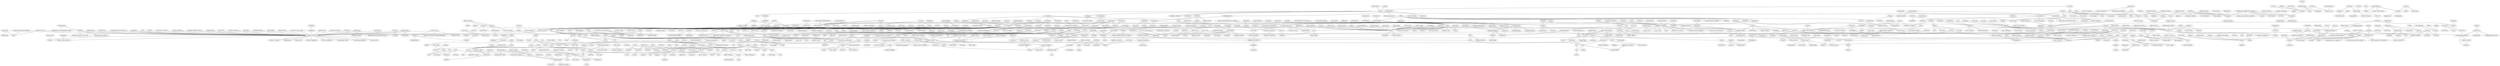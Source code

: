 strict graph "" {
	node [label="\N"];
	384	[label=Etanercept,
		src_id=5,
		weight=0.0017169050186407885];
	975	[label=Adalimumab,
		src_id=50,
		weight=0.0005106743384279035];
	384 -- 975	[weight=150.85];
	188	[label=Water,
		src_id=8089,
		weight=0.0022308371803376444];
	384 -- 188	[weight=450.55];
	383	[label="Interferon beta-1a",
		src_id=59,
		weight=0.0006962521328637164];
	383 -- 188	[weight=167.5];
	1	[label="Multiple sclerosis",
		src_id=181221,
		weight=0.010754637868656554];
	383 -- 1	[weight=3.2];
	974	[label=Trastuzumab,
		src_id=70,
		weight=0.0004861226323776141];
	19	[label="Breast cancer",
		src_id=172645,
		weight=0.0023736439469615664];
	974 -- 19	[weight=10.64];
	382	[label=Alemtuzumab,
		src_id=82,
		weight=0.0016989692038075713];
	973	[label="Antithymocyte immunoglobulin (rabbit)",
		src_id=92,
		weight=0.0015403819518320075];
	382 -- 973	[weight=172.26];
	87	[label=Disability,
		src_id=175257,
		weight=0.0010592948135492652];
	382 -- 87	[weight=6.61];
	972	[label=Oxytocin,
		src_id=100,
		weight=0.000387778384194568];
	159	[label=Autism,
		src_id=171128,
		weight=0.0009299561913559894];
	972 -- 159	[weight=7.54];
	127	[label=Natalizumab,
		src_id=101,
		weight=0.0033825386400223884];
	150	[label=Infection,
		src_id=178954,
		weight=0.0013392634024519785];
	127 -- 150	[weight=27.33];
	127 -- 1	[weight=18.24];
	483	[label="Progressive multifocal leukoencephalopathy",
		src_id=184218,
		weight=0.0011970826807949956];
	127 -- 483	[weight=41.61];
	477	[label="Rebound effect",
		src_id=184820,
		weight=0.0008128935775133298];
	127 -- 477	[weight=26.4];
	209	[label=Bevacizumab,
		src_id=105,
		weight=0.0024820313930367026];
	885	[label=Paclitaxel,
		src_id=1213,
		weight=0.0019393411052867088];
	209 -- 885	[weight=156.4];
	209 -- 19	[weight=13.24];
	513	[label="Ovarian cancer",
		src_id=182507,
		weight=0.0003049754328009111];
	209 -- 513	[weight=13.86];
	208	[label=Cyanocobalamin,
		src_id=108,
		weight=0.0013239952917954293];
	126	[label=Choline,
		src_id=115,
		weight=0.002967419030021631];
	208 -- 126	[weight=177.29];
	839	[label="Gastric intrinsic factor",
		src_id=8288,
		weight=0.0005292613120610367];
	208 -- 839	[weight=97.68];
	94	[label=Anaemia,
		src_id=170190,
		weight=0.001363641923679571];
	208 -- 94	[weight=11.71];
	971	[label=Biotin,
		src_id=114,
		weight=0.0008295420556453378];
	971 -- 126	[weight=273.45];
	380	[label="Folic Acid",
		src_id=150,
		weight=0.0008834530095758713];
	126 -- 380	[weight=158.74];
	330	[label="Inositol nicotinate",
		src_id=7903,
		weight=0.001772344263776435];
	126 -- 330	[weight=400.6];
	207	[label="Vitamin C",
		src_id=118,
		weight=0.0013503215244860852];
	113	[label=Zinc,
		src_id=1526,
		weight=0.0018569975291219236];
	207 -- 113	[weight=23.82];
	512	[label=Overdose,
		src_id=182586,
		weight=0.0002861382976863064];
	207 -- 512	[weight=6.94];
	398	[label=Echinacea,
		src_id=239767,
		weight=0.0006738863971863893];
	207 -- 398	[weight=26.15];
	381	[label=Riboflavin,
		src_id=132,
		weight=0.0007468792838615244];
	378	[label=Pyridoxine,
		src_id=156,
		weight=0.0007775729168221047];
	381 -- 378	[weight=8.7];
	111	[label=Nicotinamide,
		src_id=2556,
		weight=0.0024980344984141044];
	381 -- 111	[weight=346.81];
	970	[label=Glutathione,
		src_id=135,
		weight=0.00018184614685838756];
	7	[label=Acetaminophen,
		src_id=307,
		weight=0.01006809906179625];
	970 -- 7	[weight=2.11];
	969	[label=Creatine,
		src_id=140,
		weight=0.00027884251076551003];
	60	[label=Strawberry,
		src_id=8640,
		weight=0.0029431152649116257];
	969 -- 60	[weight=2.43];
	968	[label="L-Tryptophan",
		src_id=142,
		weight=0.0002453432571118823];
	98	[label=Turkey,
		src_id=8644,
		weight=0.0013614759130183645];
	968 -- 98	[weight=1.86];
	967	[label=Thiamine,
		src_id=144,
		weight=0.0006619790195419972];
	967 -- 111	[weight=300.7];
	114	[label=Potassium,
		src_id=1306,
		weight=0.001690553803372475];
	380 -- 114	[weight=29.34];
	966	[label="Vitamin A",
		src_id=154,
		weight=0.0006463519337703186];
	379	[label="Vitamin E",
		src_id=155,
		weight=0.0012655521154232036];
	966 -- 379	[weight=31.58];
	297	[label=Selenium,
		src_id=9080,
		weight=0.0011090974959622414];
	379 -- 297	[weight=36.26];
	340	[label="Pantothenic acid",
		src_id=1701,
		weight=0.0014461744139385583];
	378 -- 340	[weight=983.06];
	377	[label=Baclofen,
		src_id=172,
		weight=0.0006670079371610696];
	198	[label=Oxycodone,
		src_id=486,
		weight=0.0015174744680335867];
	377 -- 198	[weight=23.28];
	241	[label="Muscle spasticity",
		src_id=181271,
		weight=0.001032444443834899];
	377 -- 241	[weight=75.93];
	206	[label=Amphetamine,
		src_id=173,
		weight=0.0022522335638940267];
	200	[label=Methylphenidate,
		src_id=411,
		weight=0.0007382207665667896];
	206 -- 200	[weight=22.66];
	886	[label=Ketamine,
		src_id=1205,
		weight=0.00018210984337262772];
	206 -- 886	[weight=13.49];
	877	[label=Dextroamphetamine,
		src_id=1510,
		weight=0.0019672192743077246];
	206 -- 877	[weight=681.42];
	205	[label=Nicotine,
		src_id=175,
		weight=0.002798614995181555];
	20	[label=Ethanol,
		src_id=884,
		weight=0.0024919956155885236];
	205 -- 20	[weight=9.39];
	48	[label=Hydrocodone,
		src_id=942,
		weight=0.00704362143717233];
	205 -- 48	[weight=43.81];
	341	[label=Ecstasy,
		src_id=1395,
		weight=0.0017541699646190843];
	205 -- 341	[weight=61.4];
	49	[label=Lorazepam,
		src_id=177,
		weight=0.002433225025080047];
	375	[label=Temazepam,
		src_id=222,
		weight=0.0012631486506450716];
	49 -- 375	[weight=13.7];
	123	[label=Venlafaxine,
		src_id=276,
		weight=0.0021656551292187328];
	49 -- 123	[weight=17.32];
	952	[label=Clobazam,
		src_id=339,
		weight=0.0005407698213924388];
	49 -- 952	[weight=22.33];
	27	[label=Alprazolam,
		src_id=393,
		weight=0.004249205897615347];
	49 -- 27	[weight=20.08];
	367	[label=Midazolam,
		src_id=669,
		weight=0.001076762912792051];
	49 -- 367	[weight=20.03];
	117	[label=Clonazepam,
		src_id=1052,
		weight=0.0011777384786408082];
	49 -- 117	[weight=23.67];
	965	[label=Phentermine,
		src_id=182,
		weight=0.0006916648811029003];
	125	[label=Topiramate,
		src_id=264,
		weight=0.0019954551095746876];
	965 -- 125	[weight=34.3];
	376	[label=Tramadol,
		src_id=184,
		weight=0.0008239749295914851];
	122	[label=Codeine,
		src_id=309,
		weight=0.0016296439842503826];
	376 -- 122	[weight=7.24];
	301	[label=Cod,
		src_id=8995,
		weight=0.0008270380555447154];
	376 -- 301	[weight=6.55];
	964	[label=Oseltamivir,
		src_id=189,
		weight=0.00045375456480267425];
	81	[label=Influenza,
		src_id=179006,
		weight=0.0017403491702394065];
	964 -- 81	[weight=3.54];
	28	[label=Caffeine,
		src_id=192,
		weight=0.0022028691536599984];
	960	[label=Butalbital,
		src_id=232,
		weight=0.0004282039139675874];
	28 -- 960	[weight=11.97];
	28 -- 7	[weight=47.7];
	368	[label=Epinephrine,
		src_id=654,
		weight=0.00030293527316845574];
	28 -- 368	[weight=3.48];
	926	[label=Ergotamine,
		src_id=682,
		weight=0.00028936945995627265];
	28 -- 926	[weight=6.08];
	872	[label=Taurine,
		src_id=1860,
		weight=0.00021559155824907138];
	28 -- 872	[weight=2.95];
	649	[label="Drug withdrawal headache",
		src_id=175413,
		weight=0.00023444852993142313];
	28 -- 649	[weight=3.75];
	237	[label=Palpitations,
		src_id=182661,
		weight=0.0007337051805675755];
	28 -- 237	[weight=3.59];
	204	[label=Sildenafil,
		src_id=194,
		weight=0.001476699930912369];
	204 -- 27	[weight=14.71];
	362	[label=Tadalafil,
		src_id=806,
		weight=0.002036698157520837];
	204 -- 362	[weight=44.92];
	733	[label="Angina pectoris",
		src_id=170329,
		weight=0.00021783106449339823];
	204 -- 733	[weight=3.61];
	963	[label=Pantoprazole,
		src_id=204,
		weight=0.0004505838864126639];
	66	[label=Omeprazole,
		src_id=328,
		weight=0.002244889073339795];
	963 -- 66	[weight=23.7];
	203	[label=Citalopram,
		src_id=206,
		weight=0.0019365462097632293];
	191	[label=Sertraline,
		src_id=1088,
		weight=0.0008299685510051193];
	203 -- 191	[weight=27.06];
	895	[label=Doxepin,
		src_id=1126,
		weight=0.0008459697658460489];
	203 -- 895	[weight=98.46];
	756	[label=Opipramol,
		src_id=10560,
		weight=0.0009007060276600089];
	203 -- 756	[weight=106.16];
	962	[label=Eletriptan,
		src_id=207,
		weight=0.00035540230657335193];
	32	[label=Migraine,
		src_id=180996,
		weight=0.002617441582259584];
	962 -- 32	[weight=2.64];
	961	[label=Pregabalin,
		src_id=221,
		weight=0.00033380060789773864];
	3	[label=Pain,
		src_id=182630,
		weight=0.004734732183383889];
	961 -- 3	[weight=1.52];
	887	[label=Estazolam,
		src_id=1199,
		weight=0.0010277267571839684];
	375 -- 887	[weight=63.44];
	959	[label=Cladribine,
		src_id=233,
		weight=0.0009748423733463593];
	331	[label=Fingolimod,
		src_id=7827,
		weight=0.0019792036307254035];
	959 -- 331	[weight=24.41];
	958	[label=Ziprasidone,
		src_id=237,
		weight=0.0005921418677517298];
	115	[label=Quetiapine,
		src_id=1208,
		weight=0.001996170729438803];
	958 -- 115	[weight=36.68];
	957	[label=Phenytoin,
		src_id=243,
		weight=0.0008307144758800241];
	196	[label=Carbamazepine,
		src_id=551,
		weight=0.0017783392835706408];
	957 -- 196	[weight=66.36];
	21	[label=Lamotrigine,
		src_id=542,
		weight=0.0033669654627541947];
	125 -- 21	[weight=33.44];
	668	[label="Congenital anomaly",
		src_id=174082,
		weight=0.0006434668207537609];
	125 -- 668	[weight=31.27];
	156	[label=Epilepsy,
		src_id=176107,
		weight=0.0016275113784169745];
	125 -- 156	[weight=7.69];
	124	[label=Lidocaine,
		src_id=272,
		weight=0.0015203772743796692];
	847	[label=Tetracaine,
		src_id=8030,
		weight=0.00025534028323602096];
	124 -- 847	[weight=30.97];
	185	[label="Methyl salicylate",
		src_id=8362,
		weight=0.002209745231697461];
	124 -- 185	[weight=238.57];
	165	[label="Aloe Polysaccharide",
		src_id=10941,
		weight=0.0018547741033722181];
	124 -- 165	[weight=80.92];
	211	[label="Aloe vera",
		src_id=239686,
		weight=0.0006931092391518327];
	124 -- 211	[weight=16.76];
	938	[label=Duloxetine,
		src_id=465,
		weight=0.0006639310567958896];
	123 -- 938	[weight=34.08];
	928	[label=Trazodone,
		src_id=643,
		weight=0.0008271344900898383];
	123 -- 928	[weight=44.82];
	894	[label=Bupropion,
		src_id=1140,
		weight=0.0005227616065816642];
	123 -- 894	[weight=24.79];
	374	[label=Etonogestrel,
		src_id=285,
		weight=0.0019467891402864066];
	353	[label="Ethinyl Estradiol",
		src_id=963,
		weight=0.002002726318699913];
	374 -- 353	[weight=615.77];
	56	[label=Contraception,
		src_id=174350,
		weight=0.0016113406147042946];
	374 -- 56	[weight=8.26];
	202	[label=Morphine,
		src_id=286,
		weight=0.0010008652273611027];
	942	[label=Pethidine,
		src_id=443,
		weight=0.0004712502719331059];
	202 -- 942	[weight=9.78];
	202 -- 198	[weight=8.57];
	736	[label="Analgesic therapy",
		src_id=170274,
		weight=0.0003861279693040129];
	202 -- 736	[weight=7.22];
	956	[label="Valproic Acid",
		src_id=304,
		weight=0.0007398188009817149];
	956 -- 196	[weight=57.55];
	7 -- 122	[weight=9.68];
	120	[label=Phenylephrine,
		src_id=377,
		weight=0.003026913660399141];
	7 -- 120	[weight=29.47];
	945	[label=Dexbrompheniramine,
		src_id=394,
		weight=0.000301258132016415];
	7 -- 945	[weight=9.15];
	7 -- 198	[weight=56.22];
	918	[label="Mefenamic acid",
		src_id=770,
		weight=0.00021152952385079495];
	7 -- 918	[weight=3.86];
	63	[label="Acetylsalicylic acid",
		src_id=931,
		weight=0.0014622776424636776];
	7 -- 63	[weight=21.92];
	7 -- 48	[weight=258.14];
	116	[label=Diphenhydramine,
		src_id=1059,
		weight=0.002056114643320153];
	7 -- 116	[weight=37.65];
	334	[label=Mepyramine,
		src_id=5751,
		weight=0.0013128380526451866];
	7 -- 334	[weight=9.15];
	6	[label=Headache,
		src_id=177790,
		weight=0.0038870304451577354];
	7 -- 6	[weight=12.55];
	7 -- 3	[weight=6.28];
	900	[label=Promethazine,
		src_id=1053,
		weight=0.0007384962609871269];
	122 -- 900	[weight=17.97];
	854	[label=Ambroxol,
		src_id=5801,
		weight=0.0003824389606632171];
	122 -- 854	[weight=7.17];
	955	[label=Amitriptyline,
		src_id=312,
		weight=0.000296745844859448];
	955 -- 3	[weight=1.22];
	954	[label=Hydromorphone,
		src_id=318,
		weight=0.00025695153534012146];
	4	[label=Diazepam,
		src_id=815,
		weight=0.004679558789733534];
	954 -- 4	[weight=1.53];
	121	[label=Metformin,
		src_id=321,
		weight=0.0016078685275122864];
	349	[label=Pioglitazone,
		src_id=1116,
		weight=0.0013796482943508471];
	121 -- 349	[weight=37.55];
	345	[label=Sitagliptin,
		src_id=1244,
		weight=0.0016609042875889715];
	121 -- 345	[weight=84.25];
	158	[label="Blood insulin",
		src_id=172218,
		weight=0.0012551414577460988];
	121 -- 158	[weight=18.22];
	555	[label=Lipids,
		src_id=180038,
		weight=0.0004623561083672451];
	121 -- 555	[weight=42.05];
	953	[label=Methadone,
		src_id=323,
		weight=0.0005354379305799536];
	62	[label=Heroin,
		src_id=1393,
		weight=0.002515430060330347];
	953 -- 62	[weight=10.42];
	67	[label=Olanzapine,
		src_id=324,
		weight=0.0035123992261661455];
	951	[label=Clozapine,
		src_id=353,
		weight=0.0006120933430172757];
	67 -- 951	[weight=38.94];
	119	[label=Fluoxetine,
		src_id=461,
		weight=0.0011388295553120815];
	67 -- 119	[weight=14.29];
	195	[label=Risperidone,
		src_id=720,
		weight=0.0019502622355494165];
	67 -- 195	[weight=83.11];
	67 -- 115	[weight=64.57];
	884	[label=Aripiprazole,
		src_id=1222,
		weight=0.0007273459120302551];
	67 -- 884	[weight=48.57];
	943	[label=Lansoprazole,
		src_id=437,
		weight=0.000523053700733608];
	66 -- 943	[weight=29.34];
	194	[label=Esomeprazole,
		src_id=722,
		weight=0.000862617539785862];
	66 -- 194	[weight=22.26];
	359	[label=Ranitidine,
		src_id=849,
		weight=0.0013376019999551132];
	66 -- 359	[weight=65.75];
	258	[label=Gastritis,
		src_id=177126,
		weight=0.0006592946379864644];
	66 -- 258	[weight=7.53];
	201	[label=Cetirizine,
		src_id=331,
		weight=0.0013212047224045952];
	199	[label=Loratadine,
		src_id=444,
		weight=0.0015194746780373318];
	201 -- 199	[weight=39.13];
	361	[label=Pseudoephedrine,
		src_id=838,
		weight=0.0005095366488386378];
	201 -- 361	[weight=12.89];
	907	[label=Fexofenadine,
		src_id=936,
		weight=0.0005129778172223157];
	201 -- 907	[weight=25.25];
	950	[label=Doxylamine,
		src_id=356,
		weight=0.00039928115059326705];
	118	[label=Dextromethorphan,
		src_id=501,
		weight=0.002313174145175825];
	950 -- 118	[weight=78.84];
	373	[label=Levonorgestrel,
		src_id=357,
		weight=0.0005050150369099017];
	372	[label=Progesterone,
		src_id=385,
		weight=0.0012597092456420637];
	373 -- 372	[weight=23.7];
	373 -- 353	[weight=27.76];
	949	[label=Trihexyphenidyl,
		src_id=366,
		weight=0.0003614768897842821];
	197	[label=Haloperidol,
		src_id=491,
		weight=0.001193419036020891];
	949 -- 197	[weight=12.14];
	120 -- 118	[weight=225.13];
	914	[label=Brompheniramine,
		src_id=821,
		weight=0.00026942034190490427];
	120 -- 914	[weight=34.3];
	897	[label=Chlorphenamine,
		src_id=1098,
		weight=0.0016864144006821721];
	120 -- 897	[weight=428.28];
	948	[label=Nimodipine,
		src_id=382,
		weight=0.00048791324843819013];
	948 -- 21	[weight=25.98];
	157	[label="Blood oestrogen",
		src_id=172274,
		weight=0.001655918307707059];
	372 -- 157	[weight=65.45];
	947	[label="Zoledronic acid",
		src_id=388,
		weight=0.0003314308841743322];
	947 -- 19	[weight=5.8];
	946	[label=Eszopiclone,
		src_id=391,
		weight=0.000312278137071657];
	65	[label=Zolpidem,
		src_id=414,
		weight=0.0015702534487048126];
	946 -- 65	[weight=4.61];
	27 -- 65	[weight=11.5];
	27 -- 4	[weight=28.41];
	27 -- 48	[weight=28.6];
	878	[label=Bromazepam,
		src_id=1492,
		weight=0.00025050628622030446];
	27 -- 878	[weight=3.24];
	876	[label=Nitrazepam,
		src_id=1528,
		weight=0.00032046186954693854];
	27 -- 876	[weight=5.41];
	200 -- 117	[weight=11.98];
	291	[label="Attention deficit/hyperactivity disorder",
		src_id=171101,
		weight=0.0006322038817633982];
	200 -- 291	[weight=15.63];
	944	[label=Hyoscyamine,
		src_id=413,
		weight=0.00037297290742405826];
	8	[label=Nausea,
		src_id=181546,
		weight=0.00567010120159192];
	944 -- 8	[weight=3.58];
	906	[label=Zaleplon,
		src_id=948,
		weight=0.0003660027089226059];
	65 -- 906	[weight=6.1];
	192	[label=Melatonin,
		src_id=1049,
		weight=0.0010189844425102764];
	65 -- 192	[weight=10.53];
	148	[label=Insomnia,
		src_id=179162,
		weight=0.0006241292647867821];
	65 -- 148	[weight=4.3];
	921	[label=Mometasone,
		src_id=750,
		weight=0.000523722721635911];
	199 -- 921	[weight=23.2];
	467	[label="Rhinitis allergic",
		src_id=185350,
		weight=0.00042328303453710906];
	199 -- 467	[weight=17.03];
	941	[label=Ketorolac,
		src_id=454,
		weight=0.0002475290792472692];
	941 -- 4	[weight=1.4];
	940	[label=Dronabinol,
		src_id=459,
		weight=0.0014756543899352536];
	329	[label=Cannabidiol,
		src_id=8006,
		weight=0.0021023900869013333];
	940 -- 329	[weight=868.06];
	924	[label=Paroxetine,
		src_id=701,
		weight=0.000356374084037472];
	119 -- 924	[weight=6.84];
	561	[label="Laboratory test",
		src_id=179654,
		weight=0.0002936477796385204];
	119 -- 561	[weight=4.8];
	406	[label="Weight increased",
		src_id=188826,
		weight=0.00031670892096166437];
	119 -- 406	[weight=5.55];
	939	[label=Chlordiazepoxide,
		src_id=464,
		weight=0.0002475290792472692];
	939 -- 4	[weight=1.4];
	937	[label=Chlorpromazine,
		src_id=466,
		weight=0.0005728160280092694];
	937 -- 197	[weight=24.05];
	371	[label=Cimetidine,
		src_id=490,
		weight=0.00104596174578199];
	371 -- 359	[weight=25.17];
	909	[label=Famotidine,
		src_id=913,
		weight=0.0006890514242387358];
	371 -- 909	[weight=39.42];
	197 -- 195	[weight=20.98];
	358	[label=Guaifenesin,
		src_id=860,
		weight=0.0009748381402510864];
	118 -- 358	[weight=155.05];
	356	[label=Quinidine,
		src_id=894,
		weight=0.0016138013669996915];
	118 -- 356	[weight=151.53];
	936	[label=Piroxicam,
		src_id=541,
		weight=0.0002475290792472692];
	936 -- 4	[weight=1.4];
	21 -- 196	[weight=22.6];
	21 -- 195	[weight=33.23];
	902	[label=Gabapentin,
		src_id=982,
		weight=0.0004389637797485757];
	21 -- 902	[weight=22.26];
	861	[label=Lacosamide,
		src_id=5491,
		weight=0.0004825182801148724];
	21 -- 861	[weight=25.57];
	542	[label=Meningitis,
		src_id=180708,
		weight=0.0004026464320111199];
	21 -- 542	[weight=19.5];
	541	[label="Meningitis aseptic",
		src_id=180709,
		weight=0.0006047603672456567];
	21 -- 541	[weight=34.86];
	935	[label=Hydroxyzine,
		src_id=544,
		weight=0.00025695153534012146];
	935 -- 4	[weight=1.53];
	934	[label=Propranolol,
		src_id=558,
		weight=0.0002669608279203251];
	24	[label=Convulsion,
		src_id=174366,
		weight=0.0022367547690354404];
	934 -- 24	[weight=2.7];
	370	[label=Atropine,
		src_id=559,
		weight=0.0013891205084988357];
	370 -- 368	[weight=8.0];
	899	[label=Diphenoxylate,
		src_id=1065,
		weight=0.0012550671769135007];
	370 -- 899	[weight=118.53];
	369	[label=Valaciclovir,
		src_id=564,
		weight=0.0009955164401232643];
	365	[label=Meropenem,
		src_id=746,
		weight=0.0015799527568118809];
	369 -- 365	[weight=72.36];
	84	[label="Herpes virus infection",
		src_id=178111,
		weight=0.0008108009074145684];
	369 -- 84	[weight=9.01];
	933	[label=Diclofenac,
		src_id=573,
		weight=0.0003505422629092653];
	210	[label=Natrium,
		src_id=240545,
		weight=0.000881921760098401];
	933 -- 210	[weight=14.14];
	932	[label=Testosterone,
		src_id=611,
		weight=0.00036881489328132285];
	932 -- 157	[weight=15.91];
	931	[label=Niacin,
		src_id=614,
		weight=0.0007615971374690166];
	931 -- 340	[weight=982.31];
	930	[label=Prednisone,
		src_id=622,
		weight=0.00024966815223807407];
	130	[label=Weight,
		src_id=188818,
		weight=0.000865328428392539];
	930 -- 130	[weight=1.61];
	929	[label="Magnesium sulfate",
		src_id=640,
		weight=0.00022467140379703196];
	13	[label="Feeling hot",
		src_id=176626,
		weight=0.0054058149785772254];
	929 -- 13	[weight=1.19];
	927	[label=Sumatriptan,
		src_id=655,
		weight=0.0005607832548057941];
	927 -- 32	[weight=5.23];
	64	[label=Warfarin,
		src_id=668,
		weight=0.003491468232495432];
	859	[label=Apixaban,
		src_id=5693,
		weight=0.0012174587116075726];
	64 -- 859	[weight=72.36];
	856	[label="Dabigatran etexilate",
		src_id=5755,
		weight=0.0010141647272753117];
	64 -- 856	[weight=58.63];
	719	[label="Atrial fibrillation",
		src_id=171069,
		weight=0.0009676721481927701];
	64 -- 719	[weight=55.49];
	257	[label=Haemorrhage,
		src_id=177684,
		weight=0.00046475708581490086];
	64 -- 257	[weight=5.05];
	30	[label=Prophylaxis,
		src_id=184239,
		weight=0.002696964748948207];
	64 -- 30	[weight=9.42];
	363	[label=Propofol,
		src_id=804,
		weight=0.0012407137713584782];
	367 -- 363	[weight=32.22];
	925	[label=Flurbiprofen,
		src_id=698,
		weight=0.0003168767127728957];
	31	[label="Oropharyngeal pain",
		src_id=182375,
		weight=0.003153516115717748];
	925 -- 31	[weight=3.78];
	923	[label="Homatropine Methylbromide",
		src_id=711,
		weight=0.00022953620355612423];
	923 -- 48	[weight=4.81];
	364	[label=Naproxen,
		src_id=774,
		weight=0.0011721529870920315];
	194 -- 364	[weight=33.49];
	418	[label=Ulcer,
		src_id=187570,
		weight=0.00029492382851203637];
	194 -- 418	[weight=14.2];
	922	[label=Meclizine,
		src_id=723,
		weight=0.0002670987957478085];
	922 -- 4	[weight=1.67];
	193	[label=Hydrocortisone,
		src_id=727,
		weight=0.002380752205276631];
	871	[label=Phenol,
		src_id=3075,
		weight=0.0017864518574077287];
	193 -- 871	[weight=123.1];
	92	[label=Arthritis,
		src_id=170939,
		weight=0.001334966758844581];
	193 -- 92	[weight=10.76];
	149	[label=Injection,
		src_id=179084,
		weight=0.000902282508203845];
	193 -- 149	[weight=17.96];
	366	[label=Clopidogrel,
		src_id=744,
		weight=0.0009134436550387537];
	366 -- 63	[weight=11.63];
	862	[label=Prasugrel,
		src_id=5483,
		weight=0.0008244083969825085];
	366 -- 862	[weight=80.92];
	346	[label=Dexamethasone,
		src_id=1218,
		weight=0.0013943149563361618];
	365 -- 346	[weight=77.85];
	920	[label=Clavulanate,
		src_id=752,
		weight=0.0012369133710332];
	351	[label=Amoxicillin,
		src_id=1044,
		weight=0.0013278283398776925];
	920 -- 351	[weight=129.08];
	919	[label=Oxcarbazepine,
		src_id=762,
		weight=0.0011925638929951665];
	347	[label=Levetiracetam,
		src_id=1186,
		weight=0.001307886203861075];
	919 -- 347	[weight=54.52];
	917	[label=Aciclovir,
		src_id=773,
		weight=0.00034884738647551327];
	917 -- 84	[weight=9.02];
	166	[label="Capsicum oleoresin",
		src_id=9076,
		weight=0.001647708757717467];
	364 -- 166	[weight=151.79];
	916	[label=Fentanyl,
		src_id=799,
		weight=0.000625344288107446];
	916 -- 363	[weight=26.78];
	360	[label=Vardenafil,
		src_id=848,
		weight=0.0013866529934434407];
	362 -- 360	[weight=70.63];
	915	[label=Menthol,
		src_id=811,
		weight=0.0009880631888445517];
	112	[label=Camphor,
		src_id=1666,
		weight=0.0028501958022192774];
	915 -- 112	[weight=282.65];
	913	[label=Triazolam,
		src_id=883,
		weight=0.0002475290792472692];
	4 -- 913	[weight=1.4];
	904	[label=Dimenhydrinate,
		src_id=971,
		weight=0.0002475290792472692];
	4 -- 904	[weight=1.4];
	891	[label=Phenobarbital,
		src_id=1158,
		weight=0.0002859437079335129];
	4 -- 891	[weight=1.93];
	889	[label=Zopiclone,
		src_id=1182,
		weight=0.0002475290792472692];
	4 -- 889	[weight=1.4];
	880	[label=Flunitrazepam,
		src_id=1478,
		weight=0.00027652125184066063];
	4 -- 880	[weight=1.8];
	867	[label=Metamizole,
		src_id=4539,
		weight=0.0002475290792472692];
	4 -- 867	[weight=1.4];
	843	[label=Helium,
		src_id=8098,
		weight=0.00024680427493243445];
	4 -- 843	[weight=1.39];
	535	[label="Muscle relaxant therapy",
		src_id=181266,
		weight=0.0002953661640263651];
	4 -- 535	[weight=2.06];
	518	[label=Opiates,
		src_id=182251,
		weight=0.0002475290792472692];
	4 -- 518	[weight=1.4];
	387	[label=Valeriana,
		src_id=240872,
		weight=0.00039104033358455673];
	4 -- 387	[weight=3.38];
	361 -- 358	[weight=41.78];
	261	[label="Erectile dysfunction",
		src_id=176149,
		weight=0.0010704173938190307];
	360 -- 261	[weight=13.04];
	339	[label="Isopropyl Alcohol",
		src_id=2207,
		weight=0.001301934697720569];
	20 -- 339	[weight=1.91];
	870	[label=Formaldehyde,
		src_id=3618,
		weight=0.0002550830841514908];
	20 -- 870	[weight=1.64];
	851	[label="Povidone-iodine",
		src_id=5865,
		weight=0.00023846317424583663];
	20 -- 851	[weight=1.39];
	743	[label="Alcohol abuse",
		src_id=169954,
		weight=0.00023846317424583663];
	20 -- 743	[weight=1.39];
	650	[label="Drug tolerance",
		src_id=175408,
		weight=0.0003594561183589992];
	20 -- 650	[weight=3.21];
	581	[label=Illusion,
		src_id=178750,
		weight=0.0003029484246797749];
	20 -- 581	[weight=2.36];
	68	[label=Cannabis,
		src_id=240914,
		weight=0.0015742383457455489];
	20 -- 68	[weight=10.59];
	912	[label=Ondansetron,
		src_id=890,
		weight=0.0004249481796162371];
	912 -- 8	[weight=4.4];
	911	[label=Bimatoprost,
		src_id=891,
		weight=0.0008167432004013991];
	131	[label=Vitiligo,
		src_id=188669,
		weight=0.001598857382248689];
	911 -- 131	[weight=16.43];
	357	[label=Cocaine,
		src_id=893,
		weight=0.0011068136442675743];
	357 -- 62	[weight=19.67];
	357 -- 341	[weight=10.93];
	746	[label="Affect lability",
		src_id=169892,
		weight=0.001157917070861483];
	356 -- 746	[weight=421.63];
	355	[label=Buprenorphine,
		src_id=907,
		weight=0.001467372267172737];
	890	[label=Naloxone,
		src_id=1167,
		weight=0.0013770381791236481];
	355 -- 890	[weight=292.38];
	23	[label=Dependence,
		src_id=175013,
		weight=0.002179992131155217];
	355 -- 23	[weight=2.87];
	910	[label=Cyclobenzaprine,
		src_id=910,
		weight=0.00022727999468083438];
	910 -- 48	[weight=4.68];
	908	[label=Colesevelam,
		src_id=916,
		weight=0.0005648753210761063];
	46	[label=Cholesterol,
		src_id=4273,
		weight=0.003341501930014202];
	908 -- 46	[weight=11.7];
	354	[label="Salicylic acid",
		src_id=922,
		weight=0.0015911001482506835];
	846	[label="Benzoyl peroxide",
		src_id=8041,
		weight=0.001401643598854541];
	354 -- 846	[weight=96.14];
	40	[label=Acne,
		src_id=169642,
		weight=0.0019420094859523471];
	354 -- 40	[weight=7.47];
	892	[label=Orphenadrine,
		src_id=1157,
		weight=0.00019497316975939781];
	63 -- 892	[weight=8.6];
	189	[label="Citric Acid",
		src_id=4027,
		weight=0.003554886422450103];
	63 -- 189	[weight=157.27];
	671	[label="Colorectal cancer",
		src_id=173947,
		weight=0.00025617591787307516];
	63 -- 671	[weight=19.36];
	52	[label="Muscle spasms",
		src_id=181270,
		weight=0.0016596640011801432];
	48 -- 52	[weight=5.41];
	905	[label=Isotretinoin,
		src_id=968,
		weight=0.0003994113362675121];
	905 -- 40	[weight=7.44];
	903	[label=Exemestane,
		src_id=976,
		weight=0.00038448631847545783];
	903 -- 19	[weight=7.46];
	901	[label=Salbutamol,
		src_id=987,
		weight=0.0007671923737687904];
	38	[label=Asthma,
		src_id=171037,
		weight=0.002546208705500631];
	901 -- 38	[weight=21.26];
	352	[label=Ibuprofen,
		src_id=1035,
		weight=0.0010500430824426218];
	352 -- 116	[weight=30.63];
	215	[label=Toothache,
		src_id=187186,
		weight=0.0007552281104770528];
	352 -- 215	[weight=5.32];
	35	[label=Hypersensitivity,
		src_id=178510,
		weight=0.0017124712289626504];
	351 -- 35	[weight=4.79];
	295	[label=Valerian,
		src_id=10807,
		weight=0.0026963724128056133];
	192 -- 295	[weight=24.23];
	679	[label="Circadian rhythm sleep disorder",
		src_id=173754,
		weight=0.00026909088156063497];
	192 -- 679	[weight=5.76];
	117 -- 191	[weight=13.21];
	893	[label=Bretylium,
		src_id=1142,
		weight=0.00036925938671587377];
	117 -- 893	[weight=14.03];
	116 -- 35	[weight=9.12];
	416	[label=Urticaria,
		src_id=188054,
		weight=0.00030462704219903536];
	116 -- 416	[weight=7.71];
	898	[label=Benzocaine,
		src_id=1070,
		weight=0.0012087580875014229];
	898 -- 339	[weight=47.83];
	348	[label=Escitalopram,
		src_id=1159,
		weight=0.0006620631844251129];
	191 -- 348	[weight=21.96];
	350	[label=Dutasteride,
		src_id=1110,
		weight=0.0016059058066450168];
	190	[label=Finasteride,
		src_id=1200,
		weight=0.002044372862543588];
	350 -- 190	[weight=46.83];
	76	[label="Prostate cancer",
		src_id=184259,
		weight=0.0016762278474028742];
	350 -- 76	[weight=22.26];
	708	[label="Bladder cancer",
		src_id=171782,
		weight=0.001115937154613044];
	349 -- 708	[weight=182.64];
	896	[label=Cefadroxil,
		src_id=1124,
		weight=0.0006497764475349537];
	896 -- 346	[weight=57.55];
	348 -- 115	[weight=21.96];
	347 -- 24	[weight=3.25];
	888	[label=Mitoxantrone,
		src_id=1188,
		weight=0.00027415090520580855];
	888 -- 1	[weight=3.2];
	740	[label=Alopecia,
		src_id=170026,
		weight=0.0005171541343462523];
	190 -- 740	[weight=18.76];
	190 -- 76	[weight=22.26];
	883	[label=Lithium,
		src_id=1316,
		weight=0.0003441680085714317];
	115 -- 883	[weight=16.29];
	344	[label=Exenatide,
		src_id=1259,
		weight=0.001656327193195479];
	345 -- 344	[weight=167.5];
	857	[label=Liraglutide,
		src_id=5726,
		weight=0.0006768327915401082];
	344 -- 857	[weight=100.9];
	47	[label=Calcium,
		src_id=1327,
		weight=0.0031391372159267454];
	114 -- 47	[weight=37.11];
	703	[label="Blood sodium",
		src_id=172362,
		weight=0.0003724448745464698];
	114 -- 703	[weight=19.5];
	114 -- 210	[weight=37.73];
	343	[label=Magnesium,
		src_id=1330,
		weight=0.0012789578904988282];
	47 -- 343	[weight=41.32];
	47 -- 113	[weight=38.58];
	337	[label=Fructose,
		src_id=3934,
		weight=0.0009936899765814473];
	47 -- 337	[weight=20.98];
	41	[label="Vitamin D",
		src_id=9042,
		weight=0.0026738769131052927];
	47 -- 41	[weight=12.95];
	657	[label="Dental caries",
		src_id=174986,
		weight=0.0005192111679928];
	47 -- 657	[weight=24.51];
	336	[label=Iodine,
		src_id=5012,
		weight=0.0009401092021015081];
	343 -- 336	[weight=29.75];
	342	[label="Sodium bicarbonate",
		src_id=1336,
		weight=0.0019164967939683942];
	110	[label="Acetic acid",
		src_id=2987,
		weight=0.0009101287620612848];
	342 -- 110	[weight=17.35];
	342 -- 189	[weight=492.03];
	882	[label=Drospirenone,
		src_id=1340,
		weight=0.0014348635187871647];
	262	[label=Embolism,
		src_id=175772,
		weight=0.0018611189308549952];
	882 -- 262	[weight=109.33];
	881	[label=Ginseng,
		src_id=1347,
		weight=0.0007103472490051054];
	70	[label="Green tea",
		src_id=239815,
		weight=0.0018327952364684636];
	881 -- 70	[weight=7.88];
	866	[label=LSD,
		src_id=4551,
		weight=0.00041511083975281687];
	62 -- 866	[weight=7.2];
	759	[label=Opium,
		src_id=9075,
		weight=0.0003497156816945903];
	62 -- 759	[weight=5.45];
	85	[label="Drug abuser",
		src_id=175348,
		weight=0.0017496059110295031];
	62 -- 85	[weight=14.57];
	879	[label=Dihydrocodeine,
		src_id=1485,
		weight=0.000296745844859448];
	879 -- 3	[weight=1.22];
	113 -- 297	[weight=23.81];
	706	[label="Blood copper",
		src_id=172045,
		weight=0.0003159586258278497];
	113 -- 706	[weight=10.41];
	875	[label=Etoricoxib,
		src_id=1559,
		weight=0.000296745844859448];
	875 -- 3	[weight=1.22];
	874	[label="Fumaric Acid",
		src_id=1605,
		weight=0.0012124290258690028];
	228	[label=Psoriasis,
		src_id=184425,
		weight=0.0013604017518556756];
	874 -- 228	[weight=55.74];
	112 -- 185	[weight=292.84];
	326	[label="Eucalyptus globulus pollen",
		src_id=8548,
		weight=0.0004969452024270085];
	112 -- 326	[weight=18.63];
	760	[label="Eucalyptus oil",
		src_id=9059,
		weight=0.0008078353233668012];
	112 -- 760	[weight=222.15];
	873	[label="Propylene glycol",
		src_id=1755,
		weight=0.001515287377066773];
	873 -- 165	[weight=800.2];
	111 -- 330	[weight=364.27];
	837	[label=Dexpanthenol,
		src_id=8294,
		weight=0.0005373306229720052];
	111 -- 837	[weight=228.05];
	45	[label="Olive oil",
		src_id=8371,
		weight=0.002431116532277979];
	110 -- 45	[weight=16.34];
	723	[label="Arthropod sting",
		src_id=170962,
		weight=0.000227185090756769];
	110 -- 723	[weight=4.4];
	593	[label=Hiccups,
		src_id=178129,
		weight=0.0002172283970257145];
	110 -- 593	[weight=3.86];
	338	[label=Sphingosine,
		src_id=3023,
		weight=0.0014026425802504648];
	704	[label="Blood phosphorus",
		src_id=172294,
		weight=0.0013215758104509474];
	338 -- 704	[weight=334.0];
	338 -- 1	[weight=3.2];
	317	[label=Corn,
		src_id=8641,
		weight=0.0007224224324989302];
	337 -- 317	[weight=17.1];
	332	[label="Calcium Carbonate",
		src_id=5783,
		weight=0.0018839655978458664];
	189 -- 332	[weight=373.96];
	869	[label=Phenethylamine,
		src_id=4077,
		weight=0.0003588429510063569];
	101	[label=Pea,
		src_id=8621,
		weight=0.0009512852681816657];
	869 -- 101	[weight=4.87];
	868	[label=Lactose,
		src_id=4202,
		weight=0.00022550290099217023];
	25	[label=Cocoa,
		src_id=8976,
		weight=0.0038543682537313896];
	868 -- 25	[weight=1.3];
	755	[label="Fish oil",
		src_id=10993,
		weight=0.0005000836876496679];
	46 -- 755	[weight=9.89];
	91	[label="Blood pressure",
		src_id=172305,
		weight=0.0017440428123554977];
	46 -- 91	[weight=11.87];
	702	[label="Blood triglycerides",
		src_id=172398,
		weight=0.0008183144175728931];
	46 -- 702	[weight=18.78];
	283	[label="Cardiac disorder",
		src_id=173028,
		weight=0.0012331421488644932];
	46 -- 283	[weight=15.41];
	592	[label="High density lipoprotein decreased",
		src_id=178134,
		weight=0.0005691708989828316];
	46 -- 592	[weight=11.82];
	865	[label=Afamelanotide,
		src_id=4647,
		weight=0.0007032612103744861];
	865 -- 131	[weight=13.65];
	864	[label="Glatiramer Acetate",
		src_id=4930,
		weight=0.0003309928085340214];
	864 -- 1	[weight=4.62];
	863	[label=Histamine,
		src_id=5011,
		weight=0.00033219369381560344];
	863 -- 1	[weight=4.65];
	296	[label="Sea salt",
		src_id=9169,
		weight=0.0007696091626440253];
	336 -- 296	[weight=17.47];
	860	[label=Rivaroxaban,
		src_id=5494,
		weight=0.0005510307599118574];
	860 -- 30	[weight=10.05];
	858	[label=Dalfampridine,
		src_id=5714,
		weight=0.00027335031501808725];
	858 -- 1	[weight=3.18];
	335	[label=Laquinimod,
		src_id=5747,
		weight=0.00202257838694192];
	335 -- 1	[weight=9.74];
	475	[label="Relapsing-remitting multiple sclerosis",
		src_id=184964,
		weight=0.001739094941253383];
	335 -- 475	[weight=132.45];
	762	[label=Pamabrom,
		src_id=9051,
		weight=0.0011935146596756283];
	334 -- 762	[weight=134.2];
	855	[label=Dexmethylphenidate,
		src_id=5761,
		weight=0.0007682804279769166];
	143	[label=Paranoia,
		src_id=182831,
		weight=0.0014513386166841184];
	855 -- 143	[weight=10.54];
	333	[label="Aluminum hydroxide",
		src_id=5782,
		weight=0.001298635625067691];
	328	[label="Magnesium hydroxide",
		src_id=8049,
		weight=0.0019215702959286516];
	333 -- 328	[weight=892.0];
	186	[label="Magnesium carbonate",
		src_id=8337,
		weight=0.00118841736184785];
	333 -- 186	[weight=143.43];
	332 -- 186	[weight=265.02];
	853	[label=Tetryzoline,
		src_id=5821,
		weight=0.0012623839447854534];
	109	[label=Glycerin,
		src_id=8332,
		weight=0.0016272659616590785];
	853 -- 109	[weight=313.46];
	852	[label=Capsaicin,
		src_id=5830,
		weight=0.0005246240146751277];
	852 -- 166	[weight=85.13];
	850	[label="Azilsartan medoxomil",
		src_id=7797,
		weight=0.0004841205361272072];
	850 -- 91	[weight=7.43];
	849	[label="Uric Acid",
		src_id=7814,
		weight=0.0005507257314872462];
	153	[label=Gout,
		src_id=177495,
		weight=0.0012173171680644615];
	849 -- 153	[weight=13.81];
	331 -- 1	[weight=25.06];
	848	[label=Teriflunomide,
		src_id=7839,
		weight=0.00033259398890946403];
	848 -- 1	[weight=4.66];
	329 -- 241	[weight=295.79];
	765	[label=Dimethicone,
		src_id=9025,
		weight=0.0009690051082666528];
	328 -- 765	[weight=907.75];
	845	[label="Chorionic Gonadotropin (Human)",
		src_id=8071,
		weight=0.0004918770809703676];
	845 -- 188	[weight=137.23];
	844	[label="Sodium Chloride",
		src_id=8096,
		weight=0.00026487907899212944];
	18	[label=Cough,
		src_id=174493,
		weight=0.003943235712107037];
	844 -- 18	[weight=1.8];
	842	[label=Dextran,
		src_id=8195,
		weight=0.0005886084782780254];
	95	[label="Mineral oil",
		src_id=9013,
		weight=0.002085539105149823];
	842 -- 95	[weight=294.82];
	187	[label="Zinc oxide",
		src_id=8260,
		weight=0.001479821665565832];
	840	[label=Pramocaine,
		src_id=8284,
		weight=0.0011592062908135472];
	187 -- 840	[weight=582.24];
	300	[label=Petrolatum,
		src_id=9014,
		weight=0.0006264004959121412];
	187 -- 300	[weight=74.46];
	761	[label=Lanolin,
		src_id=9057,
		weight=0.00026178983982831655];
	187 -- 761	[weight=66.51];
	841	[label=Glucose,
		src_id=8280,
		weight=0.0004097851418253338];
	9	[label="Diabetes mellitus",
		src_id=175126,
		weight=0.0036588596010396937];
	841 -- 9	[weight=6.26];
	838	[label=Sulfur,
		src_id=8292,
		weight=0.0003790181537082191];
	260	[label=Fall,
		src_id=176540,
		weight=0.0007111130029630134];
	838 -- 260	[weight=1.61];
	109 -- 45	[weight=15.43];
	58	[label=Carboxymethylcellulose,
		src_id=9015,
		weight=0.0012442484004556314];
	109 -- 58	[weight=23.2];
	109 -- 165	[weight=36.52];
	265	[label=Dyspepsia,
		src_id=175492,
		weight=0.00039336843003916395];
	186 -- 265	[weight=12.31];
	185 -- 166	[weight=78.59];
	325	[label=Asparagus,
		src_id=8577,
		weight=0.0008124733237850814];
	45 -- 325	[weight=9.57];
	12	[label=Garlic,
		src_id=8602,
		weight=0.005253406227455203];
	45 -- 12	[weight=29.89];
	815	[label="Black pepper",
		src_id=8627,
		weight=0.00044318840771775307];
	45 -- 815	[weight=14.68];
	45 -- 296	[weight=16.19];
	108	[label=Ginger,
		src_id=8433,
		weight=0.0015559547346288907];
	14	[label=Lemon,
		src_id=8608,
		weight=0.004495959447290182];
	108 -- 14	[weight=14.2];
	817	[label=Pear,
		src_id=8624,
		weight=0.0004747775820266117];
	108 -- 817	[weight=6.57];
	108 -- 131	[weight=3.22];
	393	[label=Hibiscus,
		src_id=240382,
		weight=0.0002686389274988194];
	108 -- 393	[weight=2.45];
	327	[label=Rabbit,
		src_id=8494,
		weight=0.0006478369714711235];
	106	[label=Carrot,
		src_id=8588,
		weight=0.0015264943241049586];
	327 -- 106	[weight=4.23];
	770	[label=Venison,
		src_id=8931,
		weight=0.00037225307172580066];
	327 -- 770	[weight=2.95];
	836	[label=Acacia,
		src_id=8529,
		weight=0.0007114427733675854];
	145	[label="Muscle strain",
		src_id=181272,
		weight=0.0012819065316188177];
	836 -- 145	[weight=25.17];
	69	[label=Lavender,
		src_id=239840,
		weight=0.0014589587107368596];
	326 -- 69	[weight=8.99];
	835	[label=Almond,
		src_id=8574,
		weight=0.0007754073209663548];
	316	[label=Vanilla,
		src_id=8645,
		weight=0.0015133730030165021];
	835 -- 316	[weight=11.11];
	184	[label=Apple,
		src_id=8575,
		weight=0.0012048224777061604];
	105	[label=Cinnamon,
		src_id=8593,
		weight=0.0015865816676114513];
	184 -- 105	[weight=4.54];
	804	[label=Blackberry,
		src_id=8678,
		weight=0.0007125059514781674];
	184 -- 804	[weight=7.08];
	566	[label="Job change",
		src_id=179497,
		weight=0.00024046472122169393];
	184 -- 566	[weight=1.18];
	834	[label=Apricot,
		src_id=8576,
		weight=0.0005536820672277111];
	174	[label=Blueberry,
		src_id=8679,
		weight=0.001652287919558191];
	834 -- 174	[weight=6.96];
	96	[label=Salmon,
		src_id=8996,
		weight=0.0016872452270931873];
	325 -- 96	[weight=9.92];
	324	[label=Avocado,
		src_id=8578,
		weight=0.0008151285179328364];
	825	[label=Grapefruit,
		src_id=8604,
		weight=0.00035946102368169966];
	324 -- 825	[weight=5.48];
	10	[label=Tomato,
		src_id=8642,
		weight=0.004511781610606398];
	324 -- 10	[weight=12.3];
	183	[label=Banana,
		src_id=8579,
		weight=0.001979950823424199];
	320	[label=Peanut,
		src_id=8623,
		weight=0.0015378775687015765];
	183 -- 320	[weight=13.23];
	183 -- 60	[weight=16.24];
	392	[label=Magnolia,
		src_id=240493,
		weight=0.0002903087813171273];
	183 -- 392	[weight=2.76];
	182	[label=Barley,
		src_id=8580,
		weight=0.0015118915819577897];
	813	[label=Rye,
		src_id=8634,
		weight=0.0003498773319360023];
	182 -- 813	[weight=8.37];
	43	[label=Wheat,
		src_id=8648,
		weight=0.0018876838377769522];
	182 -- 43	[weight=10.09];
	59	[label=Hops,
		src_id=8731,
		weight=0.0022554861619211736];
	182 -- 59	[weight=34.3];
	833	[label="String bean",
		src_id=8581,
		weight=0.0002322400010329463];
	833 -- 317	[weight=2.79];
	107	[label=Beef,
		src_id=8582,
		weight=0.001835021189089064];
	832	[label=Cabbage,
		src_id=8586,
		weight=0.0006340499788099845];
	107 -- 832	[weight=12.08];
	823	[label=Lamb,
		src_id=8607,
		weight=0.000468019076495523];
	107 -- 823	[weight=7.97];
	319	[label=Pork,
		src_id=8631,
		weight=0.0012525647070604216];
	107 -- 319	[weight=14.46];
	132	[label=Vegetarian,
		src_id=188358,
		weight=0.0013096099169460117];
	107 -- 132	[weight=4.11];
	181	[label=Broccoli,
		src_id=8584,
		weight=0.0015788457732668752];
	181 -- 12	[weight=12.48];
	818	[label=Oyster,
		src_id=8620,
		weight=0.0002456438462649026];
	181 -- 818	[weight=3.72];
	310	[label=Cauliflower,
		src_id=8693,
		weight=0.001646727300867579];
	181 -- 310	[weight=33.92];
	831	[label=Cantaloupe,
		src_id=8587,
		weight=0.0005543789031744535];
	175	[label=Watermelon,
		src_id=8647,
		weight=0.0014690383402575673];
	831 -- 175	[weight=7.19];
	61	[label=Celery,
		src_id=8590,
		weight=0.0024078521862921655];
	106 -- 61	[weight=16.05];
	796	[label=Turnip,
		src_id=8701,
		weight=0.0003488922343248437];
	106 -- 796	[weight=4.63];
	305	[label=Parsnip,
		src_id=8710,
		weight=0.0005581936572342538];
	106 -- 305	[weight=4.72];
	99	[label=Spinach,
		src_id=8638,
		weight=0.0021909080787504602];
	61 -- 99	[weight=9.76];
	800	[label=Beet,
		src_id=8690,
		weight=0.0006351515798975456];
	61 -- 800	[weight=15.04];
	172	[label=Parsley,
		src_id=8697,
		weight=0.0017577753731319542];
	61 -- 172	[weight=11.35];
	768	[label=Radish,
		src_id=8979,
		weight=0.0004940164233472919];
	61 -- 768	[weight=10.7];
	830	[label=Cherry,
		src_id=8591,
		weight=0.00031918068678286416];
	830 -- 10	[weight=5.86];
	26	[label=Chicken,
		src_id=8592,
		weight=0.0033997510998096296];
	103	[label=Egg,
		src_id=8599,
		weight=0.0013390426141601354];
	26 -- 103	[weight=10.03];
	26 -- 12	[weight=12.28];
	821	[label="Lima bean",
		src_id=8610,
		weight=0.00020504112523376015];
	26 -- 821	[weight=1.24];
	177	[label=Rice,
		src_id=8633,
		weight=0.0023794368400898835];
	26 -- 177	[weight=32.98];
	795	[label=Cashew,
		src_id=8702,
		weight=0.00022454411436761339];
	26 -- 795	[weight=1.65];
	487	[label="Postpartum depression",
		src_id=183951,
		weight=0.00020504112523376015];
	26 -- 487	[weight=1.24];
	391	[label=Nigella,
		src_id=240550,
		weight=0.00020884658652817054];
	26 -- 391	[weight=1.32];
	788	[label=Allspice,
		src_id=8716,
		weight=0.00036354008247031213];
	105 -- 788	[weight=3.97];
	304	[label=Clove,
		src_id=8719,
		weight=0.0013651696517176688];
	105 -- 304	[weight=9.61];
	784	[label=Nutmeg,
		src_id=8723,
		weight=0.0005021379480795766];
	105 -- 784	[weight=6.5];
	323	[label=Coconut,
		src_id=8594,
		weight=0.0012035268687320588];
	178	[label=Pineapple,
		src_id=8628,
		weight=0.0015812033160053608];
	323 -- 178	[weight=11.56];
	313	[label="Lime (citrus)",
		src_id=8685,
		weight=0.001410911701020767];
	323 -- 313	[weight=11.43];
	104	[label="Coffee bean",
		src_id=8595,
		weight=0.0018915887282457127];
	42	[label="Tea leaf",
		src_id=8649,
		weight=0.003727110497074902];
	104 -- 42	[weight=19.67];
	645	[label=Dysgeusia,
		src_id=175475,
		weight=0.00021316689249710328];
	104 -- 645	[weight=1.11];
	471	[label=Retching,
		src_id=185182,
		weight=0.00021316689249710328];
	104 -- 471	[weight=1.11];
	134	[label=Somnolence,
		src_id=186129,
		weight=0.0014216169791713225];
	104 -- 134	[weight=4.69];
	829	[label=Cucumber,
		src_id=8597,
		weight=0.0005871391508315087];
	829 -- 10	[weight=14.93];
	828	[label="Egg white",
		src_id=8598,
		weight=0.00029246744808858764];
	828 -- 103	[weight=2.0];
	827	[label="Egg yolk",
		src_id=8600,
		weight=0.000274898131338405];
	103 -- 827	[weight=1.76];
	722	[label="Assisted fertilisation",
		src_id=171031,
		weight=0.000274898131338405];
	103 -- 722	[weight=1.76];
	12 -- 14	[weight=12.63];
	102	[label=Onion,
		src_id=8618,
		weight=0.002175846839553105];
	12 -- 102	[weight=30.25];
	44	[label=Shrimp,
		src_id=8636,
		weight=0.002586874076420337];
	12 -- 44	[weight=12.72];
	12 -- 304	[weight=23.04];
	772	[label="Chili pepper",
		src_id=8911,
		weight=0.00035379447268602026];
	12 -- 772	[weight=6.91];
	766	[label=Quahog,
		src_id=8994,
		weight=0.0003102025629323805];
	12 -- 766	[weight=5.46];
	758	[label="Sesame oil",
		src_id=9110,
		weight=0.0002335409285380486];
	12 -- 758	[weight=2.91];
	826	[label=Grape,
		src_id=8603,
		weight=0.0004864914553175351];
	826 -- 60	[weight=6.23];
	824	[label="Honeydew melon",
		src_id=8606,
		weight=0.0005475640643204221];
	824 -- 175	[weight=7.07];
	321	[label=Orange,
		src_id=8619,
		weight=0.0006845911679270531];
	14 -- 321	[weight=7.01];
	176	[label=Squash,
		src_id=8639,
		weight=0.001362184081634434];
	14 -- 176	[weight=7.01];
	14 -- 42	[weight=15.14];
	14 -- 313	[weight=16.61];
	783	[label="Poppy seed",
		src_id=8727,
		weight=0.0002512506651252546];
	14 -- 783	[weight=2.31];
	14 -- 70	[weight=5.8];
	386	[label=Verbena,
		src_id=240875,
		weight=0.0002908692561472131];
	14 -- 386	[weight=3.18];
	822	[label=Lettuce,
		src_id=8609,
		weight=0.000985088490493608];
	822 -- 10	[weight=28.4];
	820	[label=Lobster,
		src_id=8611,
		weight=0.0010648964815154502];
	820 -- 44	[weight=23.03];
	322	[label="Cultivated mushroom",
		src_id=8614,
		weight=0.0008170305967781927];
	322 -- 99	[weight=11.51];
	779	[label="Urtica dioica pollen",
		src_id=8802,
		weight=0.00032674196440216844];
	322 -- 779	[weight=4.05];
	180	[label="Mustard seed",
		src_id=8615,
		weight=0.0012543165858252764];
	180 -- 102	[weight=9.48];
	792	[label=Papaya,
		src_id=8707,
		weight=0.0003803007097067532];
	180 -- 792	[weight=5.64];
	786	[label=Horseradish,
		src_id=8721,
		weight=0.000584641424940594];
	180 -- 786	[weight=10.56];
	819	[label="Black olive",
		src_id=8617,
		weight=0.0015239105255726744];
	308	[label="Green olive",
		src_id=8696,
		weight=0.001630331308989584];
	819 -- 308	[weight=986.8];
	816	[label="Green bell pepper",
		src_id=8626,
		weight=0.00030875423759889385];
	102 -- 816	[weight=5.35];
	102 -- 10	[weight=15.71];
	385	[label=Vespa,
		src_id=240877,
		weight=0.0002580421163986209];
	321 -- 385	[weight=1.67];
	101 -- 305	[weight=4.7];
	235	[label="Periorbital haematoma",
		src_id=183163,
		weight=0.0008723326450939495];
	101 -- 235	[weight=4.04];
	226	[label="Pulse absent",
		src_id=184571,
		weight=0.0016754126789441386];
	101 -- 226	[weight=4.9];
	100	[label=Peach,
		src_id=8622,
		weight=0.0016828740637954117];
	803	[label="Wine grape",
		src_id=8684,
		weight=0.0003742622254126562];
	100 -- 803	[weight=4.13];
	312	[label=Raspberry,
		src_id=8686,
		weight=0.001289145561086077];
	100 -- 312	[weight=7.75];
	793	[label=Nectarine,
		src_id=8705,
		weight=0.0003714994439327257];
	100 -- 793	[weight=4.08];
	171	[label=Mango,
		src_id=8706,
		weight=0.001595924200597388];
	100 -- 171	[weight=9.93];
	320 -- 25	[weight=11.46];
	179	[label=Pecan,
		src_id=8625,
		weight=0.0011016484706961713];
	173	[label=Cranberry,
		src_id=8681,
		weight=0.0013079822132318853];
	179 -- 173	[weight=9.76];
	314	[label=Fig,
		src_id=8683,
		weight=0.0004167473275172285];
	179 -- 314	[weight=6.53];
	773	[label=Pumpkin,
		src_id=8906,
		weight=0.0004342124324453858];
	179 -- 773	[weight=7.24];
	178 -- 171	[weight=13.26];
	781	[label=Cotton,
		src_id=8748,
		weight=0.00026996805703052666];
	178 -- 781	[weight=2.52];
	814	[label=Pistachio,
		src_id=8629,
		weight=0.00045634281668818213];
	306	[label=Hazelnut,
		src_id=8703,
		weight=0.0006613405943360141];
	814 -- 306	[weight=8.85];
	319 -- 177	[weight=12.02];
	318	[label=Potato,
		src_id=8632,
		weight=0.0009925780146571974];
	318 -- 10	[weight=7.78];
	791	[label=Leek,
		src_id=8708,
		weight=0.0007248960755731204];
	318 -- 791	[weight=17.05];
	616	[label=Flooding,
		src_id=176752,
		weight=0.0002134170396327382];
	177 -- 616	[weight=1.55];
	812	[label="Sesame seed",
		src_id=8635,
		weight=0.0005241599378413698];
	812 -- 70	[weight=5.28];
	806	[label=Scallop,
		src_id=8673,
		weight=0.0003754672453173399];
	44 -- 806	[weight=5.75];
	778	[label="White catfish",
		src_id=8870,
		weight=0.0002681429024138146];
	44 -- 778	[weight=3.06];
	769	[label="Blue crab",
		src_id=8977,
		weight=0.00031442403169563217];
	44 -- 769	[weight=4.22];
	557	[label="Lice infestation",
		src_id=179944,
		weight=0.0003986078099582486];
	44 -- 557	[weight=6.33];
	811	[label=Soybean,
		src_id=8637,
		weight=0.0003457896675090501];
	811 -- 43	[weight=4.38];
	801	[label=Artichoke,
		src_id=8688,
		weight=0.0011035180496080678];
	99 -- 801	[weight=28.03];
	780	[label="Flax seed",
		src_id=8749,
		weight=0.00032538837905187476];
	99 -- 780	[weight=5.25];
	797	[label="Sweet potato",
		src_id=8698,
		weight=0.0005206805431720889];
	176 -- 797	[weight=6.65];
	790	[label=Okra,
		src_id=8709,
		weight=0.0005347641547510998];
	176 -- 790	[weight=6.9];
	60 -- 174	[weight=13.1];
	311	[label="Kiwi fruit",
		src_id=8691,
		weight=0.0008752106780223918];
	60 -- 311	[weight=7.74];
	809	[label=Veal,
		src_id=8662,
		weight=0.00023320944859305648];
	10 -- 809	[weight=2.95];
	798	[label=Eggplant,
		src_id=8694,
		weight=0.00032154415724856334];
	10 -- 798	[weight=5.94];
	309	[label=Lentil,
		src_id=8695,
		weight=0.0009437509426087357];
	10 -- 309	[weight=4.25];
	303	[label=Basil,
		src_id=8848,
		weight=0.001473476194518005];
	10 -- 303	[weight=27.46];
	568	[label=Irritability,
		src_id=179437,
		weight=0.00027427474793457975];
	10 -- 568	[weight=4.34];
	810	[label=Tuna,
		src_id=8643,
		weight=0.0006325901014553553];
	810 -- 96	[weight=10.21];
	98 -- 43	[weight=8.23];
	98 -- 173	[weight=9.73];
	799	[label="Brussels sprout",
		src_id=8692,
		weight=0.0002453432571118823];
	98 -- 799	[weight=1.86];
	316 -- 25	[weight=11.58];
	307	[label=Rhubarb,
		src_id=8700,
		weight=0.001295695722055207];
	175 -- 307	[weight=7.73];
	266	[label="Drug tolerance decreased",
		src_id=175409,
		weight=0.0010666647614078208];
	43 -- 266	[weight=4.07];
	500	[label="Pectus carinatum",
		src_id=182965,
		weight=0.0003293732407414898];
	43 -- 500	[weight=4.02];
	397	[label=Soybean,
		src_id=239894,
		weight=0.00034670169121835896];
	43 -- 397	[weight=4.4];
	771	[label="Starch, tapioca",
		src_id=8927,
		weight=0.00021168543475546983];
	42 -- 771	[weight=1.23];
	302	[label=Peppermint,
		src_id=8982,
		weight=0.0012417536081496842];
	42 -- 302	[weight=9.83];
	42 -- 13	[weight=12.31];
	399	[label=Dandelion,
		src_id=239763,
		weight=0.00021168543475546983];
	42 -- 399	[weight=1.23];
	315	[label=Duck,
		src_id=8660,
		weight=0.0007567388425494494];
	168	[label=Goose,
		src_id=8890,
		weight=0.0013300996337836579];
	315 -- 168	[weight=8.9];
	623	[label="Feeling abnormal",
		src_id=176622,
		weight=0.00028085216825362875];
	315 -- 623	[weight=2.36];
	808	[label=Haddock,
		src_id=8665,
		weight=0.0004102639666378338];
	808 -- 301	[weight=3.94];
	807	[label="Pacific halibut",
		src_id=8666,
		weight=0.00030712245527256884];
	807 -- 96	[weight=3.38];
	805	[label=Trout,
		src_id=8676,
		weight=0.00046056401028114454];
	805 -- 96	[weight=6.6];
	802	[label=Tangerine,
		src_id=8687,
		weight=0.00037681004308790043];
	174 -- 802	[weight=3.94];
	173 -- 168	[weight=6.08];
	314 -- 308	[weight=7.73];
	312 -- 307	[weight=14.3];
	776	[label="Acheta domesticus",
		src_id=8882,
		weight=0.00036042122132284393];
	311 -- 776	[weight=3.13];
	775	[label="Millet seed",
		src_id=8899,
		weight=0.0006973125153194639];
	310 -- 775	[weight=22.03];
	789	[label=Chickpea,
		src_id=8711,
		weight=0.0007900597547593841];
	309 -- 789	[weight=17.38];
	787	[label=Dill,
		src_id=8720,
		weight=0.0006384200699189846];
	172 -- 787	[weight=21.09];
	167	[label=Thyme,
		src_id=8981,
		weight=0.0017659062460808176];
	172 -- 167	[weight=31.62];
	306 -- 59	[weight=7.18];
	794	[label="Macadamia nut",
		src_id=8704,
		weight=0.00022122501652484413];
	794 -- 25	[weight=1.23];
	396	[label=Avena,
		src_id=240026,
		weight=0.0002931089659418606];
	171 -- 396	[weight=2.82];
	785	[label=Licorice,
		src_id=8722,
		weight=0.00031009813191565377];
	785 -- 31	[weight=3.63];
	97	[label=Oregano,
		src_id=8724,
		weight=0.0022174291465956748];
	170	[label=Paprika,
		src_id=8725,
		weight=0.001252501557004441];
	97 -- 170	[weight=10.31];
	97 -- 303	[weight=23.32];
	97 -- 167	[weight=23.62];
	415	[label="Vaginal infection",
		src_id=188217,
		weight=0.0007658007931763232];
	97 -- 415	[weight=28.0];
	777	[label=Cumin,
		src_id=8880,
		weight=0.0005559502737939043];
	170 -- 777	[weight=13.07];
	774	[label="Red bell pepper",
		src_id=8904,
		weight=0.00047660587360129];
	170 -- 774	[weight=10.54];
	782	[label=Spearmint,
		src_id=8728,
		weight=0.0006716151460694061];
	782 -- 302	[weight=9.76];
	294	[label="Passiflora incarnata flower",
		src_id=11006,
		weight=0.002970789054450817];
	59 -- 294	[weight=44.82];
	250	[label=Infusion,
		src_id=179021,
		weight=0.0006927284961413785];
	59 -- 250	[weight=12.13];
	395	[label=Citrus,
		src_id=240147,
		weight=0.00031842841318888875];
	59 -- 395	[weight=9.72];
	169	[label="Aedes taeniorhynchus",
		src_id=8734,
		weight=0.0011690306175119946];
	288	[label=Bite,
		src_id=171768,
		weight=0.0010986673858040723];
	169 -- 288	[weight=7.89];
	271	[label="Dengue fever",
		src_id=174981,
		weight=0.000895588274944792];
	169 -- 271	[weight=9.06];
	29	[label=Pruritus,
		src_id=184366,
		weight=0.0025996360987950466];
	169 -- 29	[weight=12.27];
	168 -- 40	[weight=12.08];
	728	[label="Aphrodisiac therapy",
		src_id=170730,
		weight=0.00023039191181197153];
	25 -- 728	[weight=1.38];
	25 -- 13	[weight=25.48];
	389	[label=Rana,
		src_id=240689,
		weight=0.00022061389017236896];
	25 -- 389	[weight=1.22];
	767	[label=Sage,
		src_id=8980,
		weight=0.00042184323211005707];
	767 -- 167	[weight=12.45];
	95 -- 58	[weight=313.19];
	764	[label=Hypromellose,
		src_id=9026,
		weight=0.0005641106535350756];
	95 -- 764	[weight=278.5];
	763	[label="Polyethylene glycol 400",
		src_id=9028,
		weight=0.0005886084782780254];
	95 -- 763	[weight=294.82];
	300 -- 58	[weight=238.86];
	299	[label="Polyvinyl alcohol",
		src_id=9016,
		weight=0.0012165119319084785];
	58 -- 299	[weight=72.36];
	298	[label=Povidone,
		src_id=9017,
		weight=0.0012165119319084785];
	58 -- 298	[weight=72.36];
	299 -- 298	[weight=1000.0];
	41 -- 1	[weight=19.68];
	536	[label="Multiple sclerosis relapse",
		src_id=181222,
		weight=0.0007227994690398473];
	41 -- 536	[weight=18.9];
	238	[label=Osteoporosis,
		src_id=182448,
		weight=0.0006709826103564954];
	41 -- 238	[weight=8.31];
	219	[label=Tanning,
		src_id=186722,
		weight=0.000595109065174523];
	41 -- 219	[weight=3.22];
	408	[label="Vitamin D deficiency",
		src_id=188653,
		weight=0.0004917971164688568];
	41 -- 408	[weight=11.33];
	757	[label=Barium,
		src_id=10134,
		weight=0.0008794260272357935];
	278	[label="Computerised tomogram",
		src_id=174039,
		weight=0.0013939051895095597];
	757 -- 278	[weight=20.68];
	295 -- 294	[weight=186.0];
	754	[label="Abdominal discomfort",
		src_id=169491,
		weight=0.00033588960005737214];
	11	[label=Pyrexia,
		src_id=184658,
		weight=0.0041137154658200635];
	754 -- 11	[weight=2.37];
	753	[label="Abdominal distension",
		src_id=169492,
		weight=0.00042114511091924844];
	753 -- 8	[weight=4.34];
	752	[label="Abdominal pain",
		src_id=169503,
		weight=0.0003412806682824858];
	752 -- 8	[weight=3.08];
	751	[label="Abdominal pain upper",
		src_id=169505,
		weight=0.0005067141566014943];
	751 -- 8	[weight=5.69];
	750	[label="Abnormal dreams",
		src_id=169533,
		weight=0.0002693440040474035];
	88	[label=Crying,
		src_id=174575,
		weight=0.0021019514080163363];
	750 -- 88	[weight=1.48];
	164	[label=Abortion,
		src_id=169547,
		weight=0.0013753866902258746];
	164 -- 56	[weight=11.64];
	251	[label=Incest,
		src_id=178876,
		weight=0.0010836824578774665];
	164 -- 251	[weight=10.86];
	22	[label=Pregnancy,
		src_id=184014,
		weight=0.0020706010197069553];
	164 -- 22	[weight=4.84];
	749	[label="Abortion spontaneous",
		src_id=169564,
		weight=0.00031783893021209125];
	749 -- 22	[weight=1.89];
	293	[label=Accident,
		src_id=169612,
		weight=0.0010149599163001269];
	17	[label=Death,
		src_id=174899,
		weight=0.0025673420696852483];
	293 -- 17	[weight=2.95];
	80	[label=Injury,
		src_id=179153,
		weight=0.0019315708593125205];
	293 -- 80	[weight=3.32];
	480	[label=Puberty,
		src_id=184462,
		weight=0.00028976044208300894];
	40 -- 480	[weight=4.22];
	139	[label=Scar,
		src_id=185551,
		weight=0.0012101970166084268];
	40 -- 139	[weight=4.96];
	137	[label="Skin wrinkling",
		src_id=185989,
		weight=0.0018881483971303552];
	40 -- 137	[weight=12.29];
	57	[label="Acquired immunodeficiency syndrome",
		src_id=169676,
		weight=0.001925330333347658];
	670	[label=Condom,
		src_id=174062,
		weight=0.0008047677757941733];
	57 -- 670	[weight=9.62];
	590	[label="HIV infection",
		src_id=178192,
		weight=0.00033709644697292834];
	57 -- 590	[weight=2.79];
	589	[label="HIV test",
		src_id=178217,
		weight=0.00033435752264601037];
	57 -- 589	[weight=2.75];
	57 -- 30	[weight=6.06];
	459	[label="Severe acute respiratory syndrome",
		src_id=185803,
		weight=0.0003309338672373629];
	57 -- 459	[weight=2.7];
	748	[label=Acupressure,
		src_id=169727,
		weight=0.0008427353213914577];
	163	[label=Acupuncture,
		src_id=169728,
		weight=0.0015929330619255562];
	748 -- 163	[weight=10.19];
	53	[label=Massage,
		src_id=180533,
		weight=0.002097546830721803];
	163 -- 53	[weight=5.02];
	163 -- 52	[weight=4.57];
	747	[label=Adoption,
		src_id=169842,
		weight=0.000294207481370377];
	747 -- 22	[weight=1.63];
	162	[label=Aggression,
		src_id=169900,
		weight=0.0011741610093838398];
	55	[label=Crime,
		src_id=174555,
		weight=0.0026363143974014124];
	162 -- 55	[weight=5.37];
	481	[label="Psychopathic personality",
		src_id=184446,
		weight=0.00039318611276290406];
	162 -- 481	[weight=2.47];
	461	[label="Sense of oppression",
		src_id=185736,
		weight=0.00035916826791211387];
	162 -- 461	[weight=2.13];
	745	[label=Agitation,
		src_id=169902,
		weight=0.00040123313987141217];
	37	[label=Fear,
		src_id=176601,
		weight=0.0020758616694522484];
	745 -- 37	[weight=3.12];
	744	[label=Agoraphobia,
		src_id=169909,
		weight=0.0003271057648820667];
	16	[label=Depression,
		src_id=175023,
		weight=0.002487366803891141];
	744 -- 16	[weight=3.24];
	742	[label="Alcohol use",
		src_id=169962,
		weight=0.0002716969042033862];
	742 -- 68	[weight=1.44];
	161	[label=Alcoholic,
		src_id=169964,
		weight=0.0011150409162105099];
	161 -- 85	[weight=5.72];
	511	[label=Overwork,
		src_id=182593,
		weight=0.0004022135434185231];
	161 -- 511	[weight=3.61];
	444	[label=Stupor,
		src_id=186483,
		weight=0.00043272532717106977];
	161 -- 444	[weight=4.04];
	741	[label=Alcoholism,
		src_id=169973,
		weight=0.000870222155874082];
	267	[label="Drug dependence",
		src_id=175358,
		weight=0.0013303718330924539];
	741 -- 267	[weight=15.48];
	160	[label=Amnesia,
		src_id=170136,
		weight=0.0009722760221378602];
	160 -- 94	[weight=4.22];
	699	[label="Brain injury",
		src_id=172600,
		weight=0.0003981094416682364];
	160 -- 699	[weight=3.98];
	661	[label="Deja vu",
		src_id=174936,
		weight=0.00045320644690771336];
	160 -- 661	[weight=4.85];
	739	[label="Amyotrophic lateral sclerosis",
		src_id=170187,
		weight=0.0003614152356674311];
	739 -- 1	[weight=5.38];
	602	[label=Haemoglobin,
		src_id=177625,
		weight=0.0006998755304593474];
	94 -- 602	[weight=22.78];
	583	[label=Hypotension,
		src_id=178653,
		weight=0.000364131845053712];
	94 -- 583	[weight=8.97];
	738	[label=Anaesthesia,
		src_id=170206,
		weight=0.0009206305084351162];
	2	[label=Surgery,
		src_id=186589,
		weight=0.008118226179865644];
	738 -- 2	[weight=5.52];
	737	[label="Anal sex",
		src_id=170254,
		weight=0.00028469993243915184];
	83	[label=Homosexuality,
		src_id=178300,
		weight=0.0023554941336263097];
	737 -- 83	[weight=1.78];
	735	[label=Andropause,
		src_id=170317,
		weight=0.0003671778938306859];
	33	[label=Menopause,
		src_id=180770,
		weight=0.0024555993145707927];
	735 -- 33	[weight=10.28];
	734	[label=Aneurysm,
		src_id=170319,
		weight=0.000460376372727096];
	734 -- 2	[weight=2.24];
	93	[label=Anger,
		src_id=170326,
		weight=0.0016544455683722224];
	287	[label=Blindness,
		src_id=171894,
		weight=0.0014422662183818551];
	93 -- 287	[weight=3.73];
	93 -- 16	[weight=6.25];
	93 -- 37	[weight=5.73];
	613	[label=Frustration,
		src_id=176931,
		weight=0.0006097166047959609];
	93 -- 613	[weight=7.73];
	732	[label=Angiopathy,
		src_id=170371,
		weight=0.0013813262680280826];
	240	[label="Nervous system disorder",
		src_id=181695,
		weight=0.0014834295079688164];
	732 -- 240	[weight=250.75];
	731	[label=Angioplasty,
		src_id=170372,
		weight=0.00027295001992422654];
	731 -- 1	[weight=3.17];
	730	[label=Anthrax,
		src_id=170482,
		weight=0.00021938636657843483];
	730 -- 13	[weight=1.11];
	39	[label=Anxiety,
		src_id=170661,
		weight=0.00219815338458052];
	729	[label="Anxiety disorder",
		src_id=170662,
		weight=0.00034098231710124726];
	39 -- 729	[weight=1.59];
	39 -- 16	[weight=5.36];
	621	[label="Feeling guilty",
		src_id=176625,
		weight=0.00030420385635957783];
	39 -- 621	[weight=1.29];
	452	[label="Skin papilloma",
		src_id=185972,
		weight=0.0003397563684098583];
	39 -- 452	[weight=1.58];
	449	[label="Sleep disorder",
		src_id=186000,
		weight=0.00030420385635957783];
	39 -- 449	[weight=1.29];
	73	[label=Stress,
		src_id=186464,
		weight=0.0016816773076320508];
	39 -- 73	[weight=4.13];
	292	[label=Apathy,
		src_id=170717,
		weight=0.0011797590222376523];
	574	[label=Indifference,
		src_id=178923,
		weight=0.0007341156506922132];
	292 -- 574	[weight=8.15];
	248	[label=Laziness,
		src_id=179820,
		weight=0.0007159681766978807];
	292 -- 248	[weight=5.74];
	727	[label=Appendicitis,
		src_id=170775,
		weight=0.00043371530998791185];
	727 -- 2	[weight=2.05];
	726	[label=Aromatherapy,
		src_id=170860,
		weight=0.0004256752537630206];
	726 -- 69	[weight=8.51];
	725	[label=Arthralgia,
		src_id=170937,
		weight=0.00023226923900404605];
	725 -- 6	[weight=1.48];
	92 -- 153	[weight=12.22];
	515	[label=Osteoarthritis,
		src_id=182419,
		weight=0.0004646504507306024];
	92 -- 515	[weight=12.89];
	223	[label=Scoliosis,
		src_id=185619,
		weight=0.0009732309050392697];
	92 -- 223	[weight=10.06];
	724	[label="Arthropod bite",
		src_id=170959,
		weight=0.00033252597293064774];
	724 -- 29	[weight=5.15];
	721	[label=Asthenia,
		src_id=171034,
		weight=0.00031515090671551044];
	155	[label=Fatigue,
		src_id=176597,
		weight=0.0009772353700779352];
	721 -- 155	[weight=3.04];
	90	[label=Bronchitis,
		src_id=172749,
		weight=0.0025972221231750515];
	38 -- 90	[weight=14.43];
	38 -- 35	[weight=11.38];
	571	[label=Inflammation,
		src_id=178993,
		weight=0.00035495213250711125];
	38 -- 571	[weight=7.15];
	463	[label="Seasonal allergy",
		src_id=185647,
		weight=0.0003710210292253198];
	38 -- 463	[weight=7.7];
	405	[label=Wheezing,
		src_id=188840,
		weight=0.0005059997616582722];
	38 -- 405	[weight=12.32];
	720	[label=Ataxia,
		src_id=171054,
		weight=0.00027415090520580855];
	720 -- 1	[weight=3.2];
	718	[label=Atrophy,
		src_id=171099,
		weight=0.00030217156177605434];
	718 -- 1	[weight=3.9];
	482	[label="Psychomotor hyperactivity",
		src_id=184442,
		weight=0.0003424175142571821];
	291 -- 482	[weight=9.0];
	717	[label=Aura,
		src_id=171120,
		weight=0.0003712618392553938];
	717 -- 32	[weight=2.84];
	151	[label=Immunisation,
		src_id=178766,
		weight=0.0014807517308476716];
	159 -- 151	[weight=8.98];
	74	[label=Schizophrenia,
		src_id=185574,
		weight=0.0023153491405797605];
	159 -- 74	[weight=8.15];
	716	[label="Autoimmune disorder",
		src_id=171135,
		weight=0.0003309928085340214];
	716 -- 1	[weight=4.62];
	715	[label=Autopsy,
		src_id=171164,
		weight=0.0003326455344495773];
	715 -- 17	[weight=1.59];
	714	[label=Aversion,
		src_id=171167,
		weight=0.0002388249487965401];
	34	[label=Married,
		src_id=180527,
		weight=0.003908996350590746];
	714 -- 34	[weight=1.28];
	713	[label="Back injury",
		src_id=171210,
		weight=0.000296745844859448];
	713 -- 3	[weight=1.22];
	290	[label="Back pain",
		src_id=171211,
		weight=0.0009428659886448691];
	290 -- 52	[weight=6.68];
	508	[label="Pain in extremity",
		src_id=182632,
		weight=0.000500050675348323];
	290 -- 508	[weight=5.29];
	712	[label="Bed bug infestation",
		src_id=171330,
		weight=0.0008062558713902643];
	712 -- 288	[weight=18.96];
	711	[label="Bed rest",
		src_id=171331,
		weight=0.00030465123773419937];
	711 -- 11	[weight=1.98];
	710	[label=Bereavement,
		src_id=171426,
		weight=0.0002939195032784272];
	710 -- 17	[weight=1.26];
	709	[label=Biopsy,
		src_id=171540,
		weight=0.0005339432755554596];
	5	[label="Neoplasm malignant",
		src_id=181636,
		weight=0.0047093632561241786];
	709 -- 5	[weight=2.75];
	289	[label="Bipolar disorder",
		src_id=171758,
		weight=0.0017674789653449334];
	289 -- 16	[weight=6.7];
	289 -- 74	[weight=41.28];
	275	[label=Deafness,
		src_id=174890,
		weight=0.00148698194509377];
	287 -- 275	[weight=22.85];
	707	[label=Blister,
		src_id=171902,
		weight=0.00026623451582046497];
	72	[label=Sunburn,
		src_id=186556,
		weight=0.001461852956718534];
	707 -- 72	[weight=4.34];
	705	[label="Blood cortisol",
		src_id=172060,
		weight=0.00044341745636438865];
	705 -- 73	[weight=1.87];
	158 -- 9	[weight=15.31];
	158 -- 250	[weight=15.14];
	157 -- 33	[weight=18.98];
	599	[label="Heart rate",
		src_id=177799,
		weight=0.00038993579774489326];
	91 -- 599	[weight=5.36];
	585	[label=Hypertension,
		src_id=178519,
		weight=0.0005045954792537972];
	91 -- 585	[weight=7.88];
	286	[label="Blood test",
		src_id=172370,
		weight=0.0010285825080608986];
	625	[label=Fasting,
		src_id=176590,
		weight=0.0008483852512232666];
	286 -- 625	[weight=8.23];
	286 -- 11	[weight=2.01];
	701	[label="Body mass index",
		src_id=172442,
		weight=0.0006385243292943749];
	144	[label=Overweight,
		src_id=182592,
		weight=0.0015781979633869934];
	701 -- 144	[weight=8.2];
	700	[label="Body temperature",
		src_id=172449,
		weight=0.0002174044776214609];
	700 -- 13	[weight=1.08];
	285	[label=Boredom,
		src_id=172542,
		weight=0.0007795709104305587];
	82	[label=Hunger,
		src_id=178358,
		weight=0.002097196579225654];
	285 -- 82	[weight=4.41];
	227	[label="Psychiatric symptom",
		src_id=184433,
		weight=0.0007936268207703877];
	285 -- 227	[weight=3.96];
	284	[label=Botulism,
		src_id=172549,
		weight=0.0010847269706263426];
	284 -- 1	[weight=3.19];
	490	[label=Poisoning,
		src_id=183742,
		weight=0.0009521880191929668];
	284 -- 490	[weight=22.53];
	698	[label="Brain neoplasm",
		src_id=172610,
		weight=0.00043090888233115565];
	698 -- 2	[weight=2.03];
	685	[label=Chemotherapy,
		src_id=173517,
		weight=0.000373939153825234];
	19 -- 685	[weight=7.13];
	546	[label=Mammogram,
		src_id=180491,
		weight=0.00032088371952410837];
	19 -- 546	[weight=5.47];
	543	[label=Mastectomy,
		src_id=180535,
		weight=0.0003298328289242983];
	19 -- 543	[weight=5.75];
	19 -- 76	[weight=7.68];
	559	[label=Laryngitis,
		src_id=179783,
		weight=0.0006699896172224544];
	90 -- 559	[weight=19.5];
	77	[label=Pneumonia,
		src_id=183685,
		weight=0.0019517754033057542];
	90 -- 77	[weight=28.16];
	138	[label=Sinusitis,
		src_id=185908,
		weight=0.001527577120378982];
	90 -- 138	[weight=19.85];
	697	[label="Bubonic plague",
		src_id=172794,
		weight=0.0002807830398398982];
	697 -- 81	[weight=1.55];
	696	[label="Bulimia nervosa",
		src_id=172802,
		weight=0.001183023817817007];
	274	[label="Decreased appetite",
		src_id=174910,
		weight=0.0012890799260918335];
	696 -- 274	[weight=37.62];
	695	[label="Caesarean section",
		src_id=172875,
		weight=0.00031783893021209125];
	695 -- 22	[weight=1.89];
	694	[label="Cardiac arrest",
		src_id=173019,
		weight=0.00037548745781044193];
	79	[label="Myocardial infarction",
		src_id=181366,
		weight=0.0017342517559572018];
	694 -- 79	[weight=3.57];
	283 -- 9	[weight=12.71];
	693	[label="Cardiac failure",
		src_id=173035,
		weight=0.0002679919967881928];
	54	[label="Exercise adequate",
		src_id=176259,
		weight=0.0021314183311986123];
	693 -- 54	[weight=2.09];
	692	[label="Cardiac failure congestive",
		src_id=173038,
		weight=0.00044975682588517616];
	692 -- 77	[weight=9.89];
	691	[label="Cardiac stress test",
		src_id=173093,
		weight=0.0004036633144935345];
	691 -- 73	[weight=1.62];
	690	[label="Cardiovascular disorder",
		src_id=173151,
		weight=0.00027707822489832993];
	690 -- 9	[weight=3.11];
	689	[label=Caregiver,
		src_id=173161,
		weight=0.00041122999688818587];
	689 -- 5	[weight=1.88];
	688	[label=Cataract,
		src_id=173218,
		weight=0.0004912470769514145];
	688 -- 2	[weight=2.46];
	687	[label=Celibacy,
		src_id=173278,
		weight=0.00023954970249674432];
	687 -- 34	[weight=1.29];
	282	[label="Cerebrovascular accident",
		src_id=173414,
		weight=0.0012279381820130724];
	282 -- 9	[weight=7.1];
	282 -- 79	[weight=12.18];
	686	[label="Cervix carcinoma",
		src_id=173462,
		weight=0.0006181650398966459];
	249	[label=Investigation,
		src_id=179385,
		weight=0.0017675026769068823];
	686 -- 249	[weight=6.95];
	684	[label="Chest pain",
		src_id=173530,
		weight=0.0006386413865767065];
	264	[label=Electrocardiogram,
		src_id=175655,
		weight=0.0008750697424348862];
	684 -- 264	[weight=5.68];
	683	[label="Child abuse",
		src_id=173546,
		weight=0.00040721780751576517];
	78	[label=Obesity,
		src_id=181982,
		weight=0.0021971540144732063];
	683 -- 78	[weight=5.78];
	89	[label=Childhood,
		src_id=173551,
		weight=0.0022014010471853467];
	617	[label=Flashback,
		src_id=176739,
		weight=0.0006015252602276452];
	89 -- 617	[weight=9.31];
	596	[label=Hemiplegia,
		src_id=177845,
		weight=0.0005178677282783551];
	89 -- 596	[weight=7.6];
	89 -- 78	[weight=17.03];
	234	[label=Phobia,
		src_id=183413,
		weight=0.0007131548728859306];
	89 -- 234	[weight=4.35];
	682	[label=Chills,
		src_id=173556,
		weight=0.0009390302879893999];
	682 -- 11	[weight=9.9];
	681	[label=Choking,
		src_id=173576,
		weight=0.0003427738970530415];
	681 -- 18	[weight=2.98];
	680	[label=Cholecystitis,
		src_id=173592,
		weight=0.001373043482801799];
	281	[label=Cholelithiasis,
		src_id=173611,
		weight=0.001466155388093531];
	680 -- 281	[weight=89.15];
	281 -- 3	[weight=1.22];
	678	[label="Circulatory collapse",
		src_id=173757,
		weight=0.0003487280944542746];
	678 -- 77	[weight=6.6];
	677	[label=Circumcision,
		src_id=173760,
		weight=0.0004905868368161174];
	677 -- 30	[weight=8.55];
	280	[label="Coeliac disease",
		src_id=173886,
		weight=0.001173686472890547];
	280 -- 16	[weight=3.44];
	605	[label="Gluten free diet",
		src_id=177461,
		weight=0.0009825905037380987];
	280 -- 605	[weight=17.88];
	676	[label="Cognitive disorder",
		src_id=173888,
		weight=0.00030217156177605434];
	676 -- 1	[weight=3.9];
	675	[label="Cold sweat",
		src_id=173898,
		weight=0.0003102581232793842];
	675 -- 11	[weight=2.05];
	674	[label="Cold-stimulus headache",
		src_id=173900,
		weight=0.0002490332756384785];
	15	[label=Nasopharyngitis,
		src_id=181534,
		weight=0.0034840284505901365];
	674 -- 15	[weight=1.24];
	673	[label=Colitis,
		src_id=173903,
		weight=0.0004898561155340579];
	673 -- 258	[weight=11.96];
	672	[label="Colon cancer",
		src_id=173918,
		weight=0.0004323120961595338];
	672 -- 2	[weight=2.04];
	279	[label="Completed suicide",
		src_id=174010,
		weight=0.0013836669764509145];
	36	[label=Homicide,
		src_id=178293,
		weight=0.0031772108077947085];
	279 -- 36	[weight=10.13];
	279 -- 30	[weight=13.77];
	263	[label=Electroencephalogram,
		src_id=175720,
		weight=0.0008695515294165521];
	278 -- 263	[weight=12.8];
	277	[label=Concussion,
		src_id=174060,
		weight=0.0012012710163125852];
	276	[label=Contusion,
		src_id=174362,
		weight=0.0009096220958542888];
	277 -- 276	[weight=10.35];
	451	[label="Skull fracture",
		src_id=185991,
		weight=0.0007633016194884359];
	277 -- 451	[weight=15.84];
	669	[label="Confusional state",
		src_id=174071,
		weight=0.0003326538161734328];
	669 -- 88	[weight=2.24];
	667	[label=Constipation,
		src_id=174340,
		weight=0.0006850744449650388];
	270	[label=Diarrhoea,
		src_id=175200,
		weight=0.0011186958630151718];
	667 -- 270	[weight=8.53];
	56 -- 262	[weight=24.68];
	569	[label="Intra-uterine contraceptive device",
		src_id=179325,
		weight=0.0002936892156115184];
	56 -- 569	[weight=7.38];
	516	[label="Oral contraception",
		src_id=182298,
		weight=0.00047712989716234004];
	56 -- 516	[weight=16.55];
	133	[label=Swelling,
		src_id=186614,
		weight=0.0011132781631092322];
	276 -- 133	[weight=9.37];
	666	[label="Conversion disorder",
		src_id=174365,
		weight=0.0004766498466805034];
	666 -- 143	[weight=5.6];
	24 -- 263	[weight=6.02];
	24 -- 156	[weight=20.47];
	147	[label="Loss of consciousness",
		src_id=180127,
		weight=0.000993220472962262];
	24 -- 147	[weight=3.57];
	498	[label="Petit mal epilepsy",
		src_id=183307,
		weight=0.00031890492021288577];
	24 -- 498	[weight=3.86];
	497	[label=Photopsia,
		src_id=183450,
		weight=0.0002642740645258823];
	24 -- 497	[weight=2.64];
	665	[label="Coronary artery disease",
		src_id=174453,
		weight=0.0003069899426818768];
	665 -- 9	[weight=3.82];
	575	[label="Increased upper airway secretion",
		src_id=178916,
		weight=0.0004780996402944564];
	18 -- 575	[weight=5.03];
	551	[label="Lower respiratory tract infection",
		src_id=180151,
		weight=0.00042264909184431567];
	18 -- 551	[weight=4.19];
	492	[label=Plague,
		src_id=183538,
		weight=0.00031108786936724674];
	18 -- 492	[weight=2.5];
	18 -- 11	[weight=15.8];
	474	[label="Respiratory tract congestion",
		src_id=185154,
		weight=0.00026619933014570424];
	18 -- 474	[weight=1.82];
	136	[label=Sneezing,
		src_id=186084,
		weight=0.002613847504445592];
	18 -- 136	[weight=16.64];
	55 -- 36	[weight=5.23];
	577	[label=Imprisonment,
		src_id=178855,
		weight=0.0002646582685593299];
	55 -- 577	[weight=1.64];
	55 -- 249	[weight=15.15];
	432	[label=Theft,
		src_id=186874,
		weight=0.0004078482386264535];
	55 -- 432	[weight=3.62];
	631	[label="Euphoric mood",
		src_id=176223,
		weight=0.000979080318933942];
	88 -- 631	[weight=10.0];
	51	[label=Screaming,
		src_id=185624,
		weight=0.0019895629447416884];
	88 -- 51	[weight=7.72];
	664	[label=Cyst,
		src_id=174772,
		weight=0.00047680714889577406];
	664 -- 139	[weight=6.13];
	663	[label=Daydreaming,
		src_id=174887,
		weight=0.00040840900197629455];
	663 -- 5	[weight=1.86];
	427	[label=Tinnitus,
		src_id=187089,
		weight=0.00033708414909019974];
	275 -- 427	[weight=4.07];
	268	[label=Drowning,
		src_id=175346,
		weight=0.0009972598939329601];
	17 -- 268	[weight=1.65];
	608	[label=Glare,
		src_id=177375,
		weight=0.0003232574056808136];
	17 -- 608	[weight=1.51];
	597	[label="Helminthic infection",
		src_id=177835,
		weight=0.000311522244719859];
	17 -- 597	[weight=1.41];
	17 -- 36	[weight=6.86];
	470	[label=Retirement,
		src_id=185278,
		weight=0.00030800169643157264];
	17 -- 470	[weight=1.38];
	274 -- 130	[weight=2.14];
	662	[label=Dehydration,
		src_id=174932,
		weight=0.00038466750123510463];
	662 -- 52	[weight=4.29];
	660	[label=Delirium,
		src_id=174950,
		weight=0.00040317222659959036];
	660 -- 11	[weight=3.21];
	273	[label=Delusion,
		src_id=174957,
		weight=0.0006100121350499278];
	273 -- 143	[weight=4.78];
	140	[label="Psychotic disorder",
		src_id=184453,
		weight=0.0009787420916008449];
	273 -- 140	[weight=5.2];
	272	[label=Dementia,
		src_id=174971,
		weight=0.0008385555980798096];
	272 -- 16	[weight=2.86];
	639	[label=Elderly,
		src_id=175648,
		weight=0.0006266219613547175];
	272 -- 639	[weight=5.92];
	659	[label="Dementia Alzheimer's type",
		src_id=174972,
		weight=0.0003297919232524394];
	659 -- 1	[weight=4.59];
	658	[label=Demyelination,
		src_id=174979,
		weight=0.00027415090520580855];
	658 -- 1	[weight=3.2];
	146	[label=Malaria,
		src_id=180381,
		weight=0.0013214441518860098];
	271 -- 146	[weight=13.65];
	652	[label="Drug abuse",
		src_id=175347,
		weight=0.00033762166122012485];
	23 -- 652	[weight=3.74];
	23 -- 85	[weight=8.83];
	23 -- 267	[weight=8.66];
	611	[label=Gambling,
		src_id=177024,
		weight=0.000450307064778787];
	23 -- 611	[weight=5.94];
	239	[label="Obsessive thoughts",
		src_id=181987,
		weight=0.0006962350425406442];
	23 -- 239	[weight=3.77];
	501	[label="Pathological gambling",
		src_id=182948,
		weight=0.0002694982127051155];
	23 -- 501	[weight=2.41];
	656	[label="Depressed mood",
		src_id=175022,
		weight=0.00029972485378369724];
	656 -- 16	[weight=2.75];
	16 -- 76	[weight=7.24];
	9 -- 54	[weight=4.19];
	606	[label="Glucose tolerance impaired",
		src_id=177436,
		weight=0.0003369016604654237];
	9 -- 606	[weight=4.53];
	524	[label=Neuralgia,
		src_id=181702,
		weight=0.00030404090008349894];
	9 -- 524	[weight=3.75];
	522	[label="Neuropathy peripheral",
		src_id=181766,
		weight=0.0002774995166980982];
	9 -- 522	[weight=3.12];
	9 -- 78	[weight=9.99];
	212	[label=Vomiting,
		src_id=188709,
		weight=0.0014460793089255436];
	270 -- 212	[weight=6.51];
	629	[label="Expanded disability status scale",
		src_id=176280,
		weight=0.0003435348730576995];
	87 -- 629	[weight=5.28];
	87 -- 1	[weight=6.87];
	496	[label="Photosensitivity reaction",
		src_id=183453,
		weight=0.00034390888517491023];
	87 -- 496	[weight=5.29];
	655	[label=Discomfort,
		src_id=175264,
		weight=0.00029136359424181666];
	655 -- 1	[weight=3.63];
	654	[label="Disease progression",
		src_id=175268,
		weight=0.00030337244705763624];
	654 -- 1	[weight=3.93];
	269	[label=Divorced,
		src_id=175315,
		weight=0.0015625617584859477];
	269 -- 34	[weight=15.22];
	236	[label="Partner stress",
		src_id=182929,
		weight=0.0011977857532596177];
	269 -- 236	[weight=5.0];
	86	[label=Dizziness,
		src_id=175317,
		weight=0.002214344960481465];
	634	[label=Epistaxis,
		src_id=176130,
		weight=0.0003588512237781081];
	86 -- 634	[weight=3.2];
	86 -- 8	[weight=13.93];
	412	[label=Vertigo,
		src_id=188478,
		weight=0.000594255414425386];
	86 -- 412	[weight=6.74];
	410	[label="Vision blurred",
		src_id=188580,
		weight=0.0004419741724529943];
	86 -- 410	[weight=4.45];
	653	[label=Drooling,
		src_id=175344,
		weight=0.0006396266751479311];
	135	[label=Snoring,
		src_id=186085,
		weight=0.0014029049026811288];
	653 -- 135	[weight=4.35];
	640	[label="Economic problem",
		src_id=175590,
		weight=0.0007729843286267697];
	268 -- 640	[weight=4.7];
	216	[label="Tobacco user",
		src_id=187098,
		weight=0.000875203805777341];
	85 -- 216	[weight=3.58];
	651	[label="Drug interaction",
		src_id=175376,
		weight=0.00044367143837493637];
	651 -- 5	[weight=2.11];
	560	[label="Lactose intolerance",
		src_id=179700,
		weight=0.0008645744311915578];
	266 -- 560	[weight=15.55];
	648	[label="Dry mouth",
		src_id=175420,
		weight=0.0002421720564714244];
	648 -- 6	[weight=1.65];
	647	[label=Dwarfism,
		src_id=175465,
		weight=0.0002548671228553417];
	647 -- 134	[weight=1.53];
	646	[label=Dysarthria,
		src_id=175469,
		weight=0.00027415090520580855];
	646 -- 1	[weight=3.2];
	644	[label=Dysmenorrhoea,
		src_id=175486,
		weight=0.0004252545310274538];
	644 -- 33	[weight=12.98];
	633	[label=Eructation,
		src_id=176157,
		weight=0.0002562508558522416];
	265 -- 633	[weight=6.05];
	643	[label=Dyspnoea,
		src_id=175501,
		weight=0.0003885223869637281];
	643 -- 136	[weight=5.32];
	642	[label="Ear infection",
		src_id=175529,
		weight=0.0005442767540324543];
	642 -- 138	[weight=13.31];
	641	[label="Ear pain",
		src_id=175542,
		weight=0.0005898275686245038];
	641 -- 31	[weight=9.82];
	264 -- 79	[weight=2.89];
	638	[label="Emotional disorder",
		src_id=175780,
		weight=0.0004198393506739391];
	638 -- 239	[weight=3.25];
	637	[label="Emotional distress",
		src_id=175782,
		weight=0.0005804878407680182];
	244	[label=Mania,
		src_id=180503,
		weight=0.0007779681191691683];
	637 -- 244	[weight=8.78];
	636	[label=Encephalomyelitis,
		src_id=175831,
		weight=0.000302571856869915];
	636 -- 1	[weight=3.91];
	635	[label=Ephelides,
		src_id=176056,
		weight=0.0009309378511992851];
	635 -- 137	[weight=28.37];
	441	[label="Sudden unexplained death in epilepsy",
		src_id=186543,
		weight=0.0005200346322369634];
	156 -- 441	[weight=10.45];
	485	[label="Premature ejaculation",
		src_id=184039,
		weight=0.0008686065974851801];
	261 -- 485	[weight=50.95];
	632	[label=Erythema,
		src_id=176163,
		weight=0.0004951587645159997];
	632 -- 133	[weight=9.08];
	630	[label=Euthanasia,
		src_id=176230,
		weight=0.0003384775318842967];
	142	[label="pH body fluid",
		src_id=183313,
		weight=0.0005631823107779123];
	630 -- 142	[weight=3.16];
	431	[label="Thermal burn",
		src_id=186899,
		weight=0.0003426702109847362];
	54 -- 431	[weight=3.37];
	54 -- 130	[weight=7.68];
	129	[label="Weight decreased",
		src_id=188823,
		weight=0.0016656578063806158];
	54 -- 129	[weight=13.72];
	628	[label="Eye pain",
		src_id=176431,
		weight=0.0002602301353825261];
	628 -- 6	[weight=1.96];
	627	[label="Eye pruritus",
		src_id=176437,
		weight=0.0007881566859771933];
	75	[label=Rhinorrhoea,
		src_id=185363,
		weight=0.0037006335222245336];
	627 -- 75	[weight=16.56];
	626	[label="Eye swelling",
		src_id=176438,
		weight=0.00023285175767859774];
	626 -- 6	[weight=1.49];
	260 -- 147	[weight=2.57];
	155 -- 248	[weight=2.8];
	155 -- 1	[weight=9.08];
	624	[label="Fear of death",
		src_id=176605,
		weight=0.0002679196900436394];
	37 -- 624	[weight=1.49];
	503	[label=Paralysis,
		src_id=182799,
		weight=0.0003169921255630649];
	37 -- 503	[weight=2.09];
	37 -- 142	[weight=1.4];
	430	[label="Thinking abnormal",
		src_id=186910,
		weight=0.0007799087672963128];
	37 -- 430	[weight=7.75];
	622	[label="Feeling cold",
		src_id=176623,
		weight=0.00024072869495556884];
	622 -- 15	[weight=1.14];
	598	[label="Heat stroke",
		src_id=177822,
		weight=0.00022599266310168126];
	13 -- 598	[weight=1.21];
	254	[label=Hyperhidrosis,
		src_id=178464,
		weight=0.0010261083601734813];
	13 -- 254	[weight=7.54];
	538	[label="Middle aged",
		src_id=180984,
		weight=0.0002174044776214609];
	13 -- 538	[weight=1.08];
	13 -- 15	[weight=18.51];
	620	[label="Feeling of relaxation",
		src_id=176630,
		weight=0.0006413557033282396];
	620 -- 53	[weight=5.23];
	619	[label=Fetishism,
		src_id=176673,
		weight=0.0002825226668795931];
	50	[label="Sexual abuse",
		src_id=185809,
		weight=0.00197088182565985];
	619 -- 50	[weight=2.05];
	618	[label=Fibromyalgia,
		src_id=176701,
		weight=0.0002973680206497265];
	618 -- 1	[weight=3.78];
	259	[label="Food poisoning",
		src_id=176846,
		weight=0.0011658603170825864];
	609	[label="Gastroenteritis viral",
		src_id=177170,
		weight=0.0009744374846519165];
	259 -- 609	[weight=11.21];
	259 -- 81	[weight=2.21];
	615	[label=Fracture,
		src_id=176874,
		weight=0.0006739859423038932];
	246	[label="Ligament sprain",
		src_id=179965,
		weight=0.001039290866117858];
	615 -- 246	[weight=21.18];
	614	[label=Frostbite,
		src_id=176919,
		weight=0.0002639815208677158];
	614 -- 15	[weight=1.42];
	612	[label="Gait disturbance",
		src_id=176976,
		weight=0.00028685173972893953];
	612 -- 257	[weight=2.8];
	610	[label="Gastric bypass",
		src_id=177066,
		weight=0.00043371530998791185];
	610 -- 2	[weight=2.05];
	607	[label=Glaucoma,
		src_id=177376,
		weight=0.00027082440122399047];
	607 -- 68	[weight=1.43];
	154	[label=Gonorrhoea,
		src_id=177492,
		weight=0.0013134738805041875];
	154 -- 84	[weight=6.57];
	154 -- 145	[weight=9.08];
	439	[label=Syphilis,
		src_id=186664,
		weight=0.0009597093279848946];
	154 -- 439	[weight=42.05];
	153 -- 238	[weight=9.26];
	604	[label=Grunting,
		src_id=177554,
		weight=0.0008523279449358287];
	243	[label=Moaning,
		src_id=181065,
		weight=0.001038694267868752];
	604 -- 243	[weight=8.49];
	603	[label=Haematuria,
		src_id=177610,
		weight=0.0015363138446257327];
	229	[label=Proteinuria,
		src_id=184343,
		weight=0.0016508281203980884];
	603 -- 229	[weight=308.38];
	601	[label=Hallucination,
		src_id=177734,
		weight=0.00030545222138351146];
	601 -- 11	[weight=1.99];
	600	[label=Hangover,
		src_id=177758,
		weight=0.0004961501985759515];
	600 -- 6	[weight=6.01];
	537	[label="Mood altered",
		src_id=181117,
		weight=0.0002369293884004594];
	6 -- 537	[weight=1.56];
	529	[label="Nasal congestion",
		src_id=181485,
		weight=0.0002421720564714244];
	6 -- 529	[weight=1.65];
	6 -- 8	[weight=9.42];
	528	[label="Neck pain",
		src_id=181553,
		weight=0.0002608126540570778];
	6 -- 528	[weight=1.97];
	6 -- 31	[weight=11.28];
	456	[label="Sinus congestion",
		src_id=185898,
		weight=0.00023285175767859774];
	6 -- 456	[weight=1.49];
	217	[label=Tension,
		src_id=186772,
		weight=0.0007872995971019877];
	6 -- 217	[weight=4.23];
	256	[label=Hepatitis,
		src_id=177929,
		weight=0.0009257708285239965];
	567	[label=Jaundice,
		src_id=179470,
		weight=0.000575706274792226];
	256 -- 567	[weight=12.27];
	71	[label="Typhoid fever",
		src_id=187555,
		weight=0.0018429345818099284];
	256 -- 71	[weight=10.19];
	255	[label="Hepatitis A",
		src_id=177930,
		weight=0.0011481181769871084];
	152	[label="Hepatitis B",
		src_id=177942,
		weight=0.0017798495854617824];
	255 -- 152	[weight=28.94];
	213	[label=Varicella,
		src_id=188263,
		weight=0.0006270736006695982];
	255 -- 213	[weight=15.84];
	152 -- 151	[weight=24.23];
	232	[label=Poliomyelitis,
		src_id=183747,
		weight=0.0009494924115562382];
	152 -- 232	[weight=17.93];
	595	[label=Hernia,
		src_id=178084,
		weight=0.0006554230948716534];
	595 -- 2	[weight=3.63];
	84 -- 213	[weight=6.05];
	594	[label="Herpes zoster",
		src_id=178112,
		weight=0.0002957668402742839];
	594 -- 1	[weight=3.74];
	591	[label="Hip arthroplasty",
		src_id=178152,
		weight=0.00046177958655547417];
	591 -- 2	[weight=2.25];
	588	[label=Homeless,
		src_id=178289,
		weight=0.000357469911187224];
	214	[label=Unemployment,
		src_id=187670,
		weight=0.0007776629025139022];
	588 -- 214	[weight=2.31];
	495	[label="Physical assault",
		src_id=183459,
		weight=0.00032870332891955973];
	36 -- 495	[weight=2.71];
	36 -- 51	[weight=5.02];
	36 -- 50	[weight=10.09];
	83 -- 34	[weight=21.43];
	510	[label=Paedophilia,
		src_id=182624,
		weight=0.0002441973494168196];
	83 -- 510	[weight=1.26];
	423	[label=Trance,
		src_id=187288,
		weight=0.00024341845358946706];
	83 -- 423	[weight=1.25];
	587	[label="Hormone therapy",
		src_id=178307,
		weight=0.00036287592070499935];
	587 -- 33	[weight=10.08];
	586	[label="Hot flush",
		src_id=178313,
		weight=0.000895890390977558];
	586 -- 33	[weight=34.86];
	446	[label=Starvation,
		src_id=186370,
		weight=0.0004062920550189827];
	82 -- 446	[weight=3.42];
	440	[label=Syncope,
		src_id=186636,
		weight=0.0004230323554770787];
	82 -- 440	[weight=3.64];
	429	[label=Thirst,
		src_id=186915,
		weight=0.001059924695632822];
	82 -- 429	[weight=12.01];
	421	[label=Tremor,
		src_id=187373,
		weight=0.0004495427343226046];
	254 -- 421	[weight=4.02];
	579	[label="Immunology test",
		src_id=178781,
		weight=0.0003522442871866471];
	35 -- 579	[weight=7.42];
	35 -- 29	[weight=9.44];
	478	[label=Rash,
		src_id=184786,
		weight=0.0004281058406643232];
	35 -- 478	[weight=10.15];
	253	[label=Hypersomnia,
		src_id=178512,
		weight=0.0012023387578386226];
	253 -- 148	[weight=1.94];
	530	[label=Narcolepsy,
		src_id=181475,
		weight=0.0011097025273268941];
	253 -- 530	[weight=31.58];
	584	[label=Hypnotherapy,
		src_id=178561,
		weight=0.0003676626307897771];
	584 -- 53	[weight=2.34];
	252	[label=Hypoaesthesia,
		src_id=178564,
		weight=0.0015147846035561694];
	252 -- 1	[weight=10.06];
	504	[label=Paraesthesia,
		src_id=182787,
		weight=0.001133912877384133];
	252 -- 504	[weight=33.46];
	582	[label=Hypothermia,
		src_id=178659,
		weight=0.00025650739825309717];
	582 -- 15	[weight=1.33];
	580	[label=Immobile,
		src_id=178756,
		weight=0.00030662711500299217];
	580 -- 3	[weight=1.3];
	225	[label=Rabies,
		src_id=184679,
		weight=0.0011063117670663473];
	151 -- 225	[weight=21.04];
	578	[label=Impatience,
		src_id=178801,
		weight=0.00046440753754425];
	578 -- 217	[weight=3.84];
	251 -- 50	[weight=7.11];
	576	[label=Incoherent,
		src_id=178897,
		weight=0.001041678748010355];
	220	[label="Speech disorder",
		src_id=186150,
		weight=0.0011590799020782933];
	576 -- 220	[weight=17.74];
	573	[label=Infant,
		src_id=178934,
		weight=0.0004209223176979865];
	573 -- 51	[weight=3.47];
	527	[label=Nephrolithiasis,
		src_id=181662,
		weight=0.0003142552742635172];
	150 -- 527	[weight=5.79];
	150 -- 133	[weight=6.14];
	572	[label="Infectious mononucleosis",
		src_id=178967,
		weight=0.0003017712666821937];
	572 -- 1	[weight=3.89];
	81 -- 15	[weight=9.71];
	552	[label="Local anaesthesia",
		src_id=180103,
		weight=0.0003354305587425782];
	149 -- 552	[weight=7.56];
	233	[label=Physiotherapy,
		src_id=183472,
		weight=0.0007240299518813098];
	149 -- 233	[weight=5.1];
	564	[label="Joint injury",
		src_id=179516,
		weight=0.0005632847615773729];
	80 -- 564	[weight=2.65];
	556	[label="Life support",
		src_id=179957,
		weight=0.0004577968552027796];
	80 -- 556	[weight=1.98];
	222	[label=Shock,
		src_id=185826,
		weight=0.0009701907251127641];
	80 -- 222	[weight=2.49];
	472	[label=Restlessness,
		src_id=185171,
		weight=0.0003103081814253345];
	148 -- 472	[weight=2.8];
	570	[label="Intervertebral disc protrusion",
		src_id=179262,
		weight=0.0003152732263785933];
	570 -- 3	[weight=1.37];
	565	[label="Joint dislocation",
		src_id=179508,
		weight=0.0008500205956745949];
	565 -- 236	[weight=11.23];
	563	[label="Knee operation",
		src_id=179627,
		weight=0.00040284460576359344];
	563 -- 2	[weight=1.83];
	562	[label=Kyphosis,
		src_id=179643,
		weight=0.0006804066769089068];
	562 -- 223	[weight=18.37];
	558	[label=Lethargy,
		src_id=179887,
		weight=0.00030785517233144783];
	558 -- 11	[weight=2.02];
	247	[label=Leukaemia,
		src_id=179892,
		weight=0.0017870654883016793];
	549	[label=Lymphoma,
		src_id=180308,
		weight=0.0016152796206807313];
	247 -- 549	[weight=60.72];
	247 -- 5	[weight=1.87];
	246 -- 145	[weight=14.26];
	554	[label=Liposuction,
		src_id=180067,
		weight=0.0003733771153676532];
	554 -- 2	[weight=1.62];
	553	[label="Living alone",
		src_id=180100,
		weight=0.0002388249487965401];
	553 -- 34	[weight=1.28];
	147 -- 135	[weight=2.78];
	245	[label="Lung neoplasm malignant",
		src_id=180201,
		weight=0.0011967478847541599];
	489	[label=Pollution,
		src_id=183754,
		weight=0.0005956707798393979];
	245 -- 489	[weight=7.69];
	245 -- 216	[weight=9.69];
	550	[label=Lymphadenopathy,
		src_id=180247,
		weight=0.00045018880296532023];
	550 -- 31	[weight=6.73];
	548	[label=Malaise,
		src_id=180380,
		weight=0.00040276361221713635];
	548 -- 8	[weight=4.05];
	419	[label=Tuberculosis,
		src_id=187483,
		weight=0.0003353847345844356];
	146 -- 419	[weight=5.85];
	146 -- 71	[weight=15.18];
	547	[label="Malignant melanoma",
		src_id=180426,
		weight=0.0004916283518770893];
	547 -- 5	[weight=2.45];
	545	[label=Mammoplasty,
		src_id=180494,
		weight=0.00043371530998791185];
	545 -- 2	[weight=2.05];
	244 -- 74	[weight=4.59];
	34 -- 22	[weight=5.32];
	544	[label=Masochism,
		src_id=180530,
		weight=0.001366023256612478];
	224	[label=Sadism,
		src_id=185444,
		weight=0.0014601346603202727];
	544 -- 224	[weight=79.35];
	532	[label="Musculoskeletal stiffness",
		src_id=181286,
		weight=0.0003913385021166337];
	53 -- 532	[weight=2.59];
	476	[label=Reflexology,
		src_id=184940,
		weight=0.0004936182662486542];
	53 -- 476	[weight=3.67];
	242	[label="Mood swings",
		src_id=181119,
		weight=0.0006243729476528078];
	33 -- 242	[weight=10.0];
	540	[label="Metabolic syndrome",
		src_id=180825,
		weight=0.0005296654218161012];
	540 -- 78	[weight=8.49];
	539	[label=Metastasis,
		src_id=180907,
		weight=0.0003703255706657614];
	539 -- 5	[weight=1.59];
	32 -- 8	[weight=10.14];
	455	[label="Sinus headache",
		src_id=185900,
		weight=0.000509239773589158];
	32 -- 455	[weight=4.58];
	409	[label="Visual impairment",
		src_id=188598,
		weight=0.00035540230657335193];
	32 -- 409	[weight=2.64];
	243 -- 51	[weight=2.12];
	242 -- 140	[weight=7.53];
	1 -- 240	[weight=3.93];
	523	[label="Neuromyelitis optica",
		src_id=181757,
		weight=0.0002737506101119479];
	1 -- 523	[weight=3.19];
	521	[label="Neutralising antibodies",
		src_id=181785,
		weight=0.00030377274215149695];
	1 -- 521	[weight=3.94];
	517	[label="Optic neuritis",
		src_id=182282,
		weight=0.00030337244705763624];
	1 -- 517	[weight=3.93];
	502	[label="Parkinson's disease",
		src_id=182898,
		weight=0.0003606146454797098];
	1 -- 502	[weight=5.36];
	1 -- 228	[weight=4.5];
	479	[label=Radiotherapy,
		src_id=184752,
		weight=0.00033219369381560344];
	1 -- 479	[weight=4.65];
	473	[label="Respite care",
		src_id=185168,
		weight=0.00033219369381560344];
	1 -- 473	[weight=4.65];
	445	[label="Stem cell transplant",
		src_id=186381,
		weight=0.00030377274215149695];
	1 -- 445	[weight=3.94];
	413	[label="Venous insufficiency",
		src_id=188388,
		weight=0.000302571856869915];
	1 -- 413	[weight=3.91];
	436	[label=Tendonitis,
		src_id=186760,
		weight=0.00039245434124654023];
	52 -- 436	[weight=4.43];
	534	[label="Muscle twitching",
		src_id=181276,
		weight=0.0005914913936848828];
	534 -- 237	[weight=8.99];
	533	[label="Musculoskeletal pain",
		src_id=181285,
		weight=0.00030662711500299217];
	533 -- 3	[weight=1.3];
	531	[label=Myalgia,
		src_id=181289,
		weight=0.00036896735702132753];
	531 -- 72	[weight=8.05];
	505	[label="Panic attack",
		src_id=182745,
		weight=0.00042368724407935846];
	79 -- 505	[weight=4.32];
	499	[label="Peripheral coldness",
		src_id=183178,
		weight=0.0002448809852970237];
	15 -- 499	[weight=1.19];
	493	[label=Piloerection,
		src_id=183488,
		weight=0.00024072869495556884];
	15 -- 493	[weight=1.14];
	8 -- 212	[weight=14.02];
	407	[label="Vomiting in pregnancy",
		src_id=188710,
		weight=0.0003583944774189349];
	8 -- 407	[weight=3.35];
	506	[label="Pancreatic carcinoma",
		src_id=182675,
		weight=0.00039007253504900075];
	5 -- 506	[weight=1.73];
	488	[label="Positron emission tomogram",
		src_id=183853,
		weight=0.0003491681088265763];
	5 -- 488	[weight=1.44];
	221	[label="Smear cervix",
		src_id=186067,
		weight=0.0015330552140830102];
	5 -- 221	[weight=1.44];
	448	[label="Social avoidant behaviour",
		src_id=186088,
		weight=0.00036891507320981564];
	5 -- 448	[weight=1.58];
	5 -- 2	[weight=4.39];
	434	[label="Testis cancer",
		src_id=186848,
		weight=0.0003703255706657614];
	5 -- 434	[weight=1.59];
	403	[label="X-ray",
		src_id=188917,
		weight=0.00038725154013710943];
	5 -- 403	[weight=1.71];
	526	[label="Nerve block",
		src_id=181677,
		weight=0.000296745844859448];
	526 -- 3	[weight=1.22];
	525	[label=Nervousness,
		src_id=181699,
		weight=0.0006834873714392156];
	525 -- 2	[weight=3.83];
	520	[label=Nightmare,
		src_id=181828,
		weight=0.000386069012017255];
	520 -- 51	[weight=3.03];
	519	[label="Ocular hyperaemia",
		src_id=182026,
		weight=0.0006466699707986568];
	519 -- 235	[weight=8.4];
	31 -- 75	[weight=24.07];
	514	[label="Otitis media",
		src_id=182478,
		weight=0.0004380878538658015];
	514 -- 77	[weight=9.51];
	417	[label=Underweight,
		src_id=187667,
		weight=0.0006181049304648443];
	144 -- 417	[weight=7.86];
	144 -- 129	[weight=6.28];
	509	[label="Pain assessment",
		src_id=182631,
		weight=0.000296745844859448];
	3 -- 509	[weight=1.22];
	507	[label="Palliative care",
		src_id=182652,
		weight=0.000296745844859448];
	3 -- 507	[weight=1.22];
	469	[label="Rheumatoid arthritis",
		src_id=185333,
		weight=0.0003152732263785933];
	3 -- 469	[weight=1.37];
	3 -- 224	[weight=1.22];
	465	[label=Sciatica,
		src_id=185593,
		weight=0.00032391933775419445];
	3 -- 465	[weight=1.44];
	462	[label=Sedation,
		src_id=185679,
		weight=0.00030539195623504917];
	3 -- 462	[weight=1.29];
	3 -- 2	[weight=5.74];
	142 -- 229	[weight=3.3];
	447	[label=Staring,
		src_id=186369,
		weight=0.00041657042289559105];
	234 -- 447	[weight=3.51];
	424	[label=Traction,
		src_id=187287,
		weight=0.0005296608900663374];
	233 -- 424	[weight=8.44];
	494	[label="Pigmentation disorder",
		src_id=183486,
		weight=0.0006268896903759698];
	494 -- 137	[weight=17.38];
	491	[label="Plastic surgery",
		src_id=183578,
		weight=0.0004266992408460214];
	491 -- 2	[weight=2.0];
	232 -- 71	[weight=14.81];
	141	[label=Poverty,
		src_id=183978,
		weight=0.0013428391516647129];
	141 -- 227	[weight=5.02];
	141 -- 215	[weight=7.16];
	141 -- 214	[weight=4.92];
	486	[label="Pregnancy test",
		src_id=184020,
		weight=0.00033874367341822306];
	22 -- 486	[weight=2.12];
	484	[label=Primigravida,
		src_id=184094,
		weight=0.00029875199076301437];
	22 -- 484	[weight=1.68];
	231	[label="Profound mental retardation",
		src_id=184200,
		weight=0.0003196845075503183];
	231 -- 220	[weight=1.79];
	231 -- 132	[weight=2.0];
	443	[label="Substance abuse",
		src_id=186527,
		weight=0.0005075111352829245];
	30 -- 443	[weight=8.97];
	230	[label=Prostitute,
		src_id=184311,
		weight=0.0009120000843912567];
	230 -- 50	[weight=2.79];
	457	[label=Shoplifting,
		src_id=185830,
		weight=0.0006823072142997961];
	230 -- 457	[weight=6.27];
	464	[label=Scratch,
		src_id=185623,
		weight=0.0010327823004419498];
	29 -- 464	[weight=24.49];
	218	[label=Tattoo,
		src_id=186726,
		weight=0.0005197755217555956];
	29 -- 218	[weight=3.65];
	420	[label="Trigger finger",
		src_id=187433,
		weight=0.0003669232589252567];
	29 -- 420	[weight=6.1];
	140 -- 74	[weight=11.09];
	425	[label="Torsade de pointes",
		src_id=187192,
		weight=0.0015459527488473341];
	226 -- 425	[weight=300.7];
	437	[label=Teething,
		src_id=186732,
		weight=0.0003334866491094357];
	11 -- 437	[weight=2.34];
	433	[label=Tetanus,
		src_id=186852,
		weight=0.0005560827773860614];
	225 -- 433	[weight=16.25];
	468	[label=Rhinitis,
		src_id=185349,
		weight=0.0004557168723321024];
	468 -- 138	[weight=10.35];
	75 -- 136	[weight=26.8];
	428	[label="Throat irritation",
		src_id=186939,
		weight=0.0006768748257709434];
	75 -- 428	[weight=13.69];
	466	[label=Salmonellosis,
		src_id=185491,
		weight=0.0005697092225129237];
	466 -- 71	[weight=14.88];
	404	[label=Wound,
		src_id=188883,
		weight=0.0005766258677199084];
	139 -- 404	[weight=7.98];
	460	[label=Sepsis,
		src_id=185748,
		weight=0.0005078817716570016];
	460 -- 222	[weight=1.95];
	411	[label="Victim of sexual abuse",
		src_id=188527,
		weight=0.00035508273954448164];
	50 -- 411	[weight=3.14];
	458	[label="Sexually active",
		src_id=185816,
		weight=0.0013895680989553924];
	458 -- 221	[weight=31.58];
	454	[label="Skin cancer",
		src_id=185925,
		weight=0.00041286649160838466];
	454 -- 219	[weight=3.59];
	453	[label="Skin exfoliation",
		src_id=185939,
		weight=0.0005583723796126754];
	453 -- 72	[weight=14.89];
	450	[label="Sleep apnoea syndrome",
		src_id=185998,
		weight=0.0005307008379115103];
	450 -- 135	[weight=3.39];
	402	[label=Yawning,
		src_id=188976,
		weight=0.0009127092738917584];
	134 -- 402	[weight=10.78];
	435	[label="Tension headache",
		src_id=186773,
		weight=0.0003639091726226803];
	73 -- 435	[weight=1.37];
	442	[label="Substance use",
		src_id=186529,
		weight=0.0003092145323174032];
	442 -- 68	[weight=1.87];
	72 -- 211	[weight=17.62];
	426	[label="Tooth extraction",
		src_id=187171,
		weight=0.00037478032919603123];
	2 -- 426	[weight=1.63];
	422	[label=Transplant,
		src_id=187334,
		weight=0.00040003817810683724];
	2 -- 422	[weight=1.81];
	438	[label="Tattoo excision",
		src_id=186727,
		weight=0.00028410440698789676];
	218 -- 438	[weight=1.66];
	414	[label=Vegan,
		src_id=188357,
		weight=0.0010048630394073694];
	414 -- 132	[weight=20.63];
	401	[label=Acai,
		src_id=239682,
		weight=0.00040232898365113415];
	129 -- 401	[weight=4.42];
	400	[label=Chamomile,
		src_id=239741,
		weight=0.0004007034239474634];
	400 -- 69	[weight=7.75];
	128	[label=Rose,
		src_id=240710,
		weight=0.0009996616585209687];
	70 -- 128	[weight=2.8];
	394	[label=Geranium,
		src_id=240336,
		weight=0.0005574345137108951];
	69 -- 394	[weight=12.52];
	390	[label=Piper,
		src_id=240629,
		weight=0.0003848071107019189];
	390 -- 128	[weight=1.79];
	388	[label=Rosa,
		src_id=240709,
		weight=0.00038347330826878187];
	388 -- 128	[weight=1.78];
}

